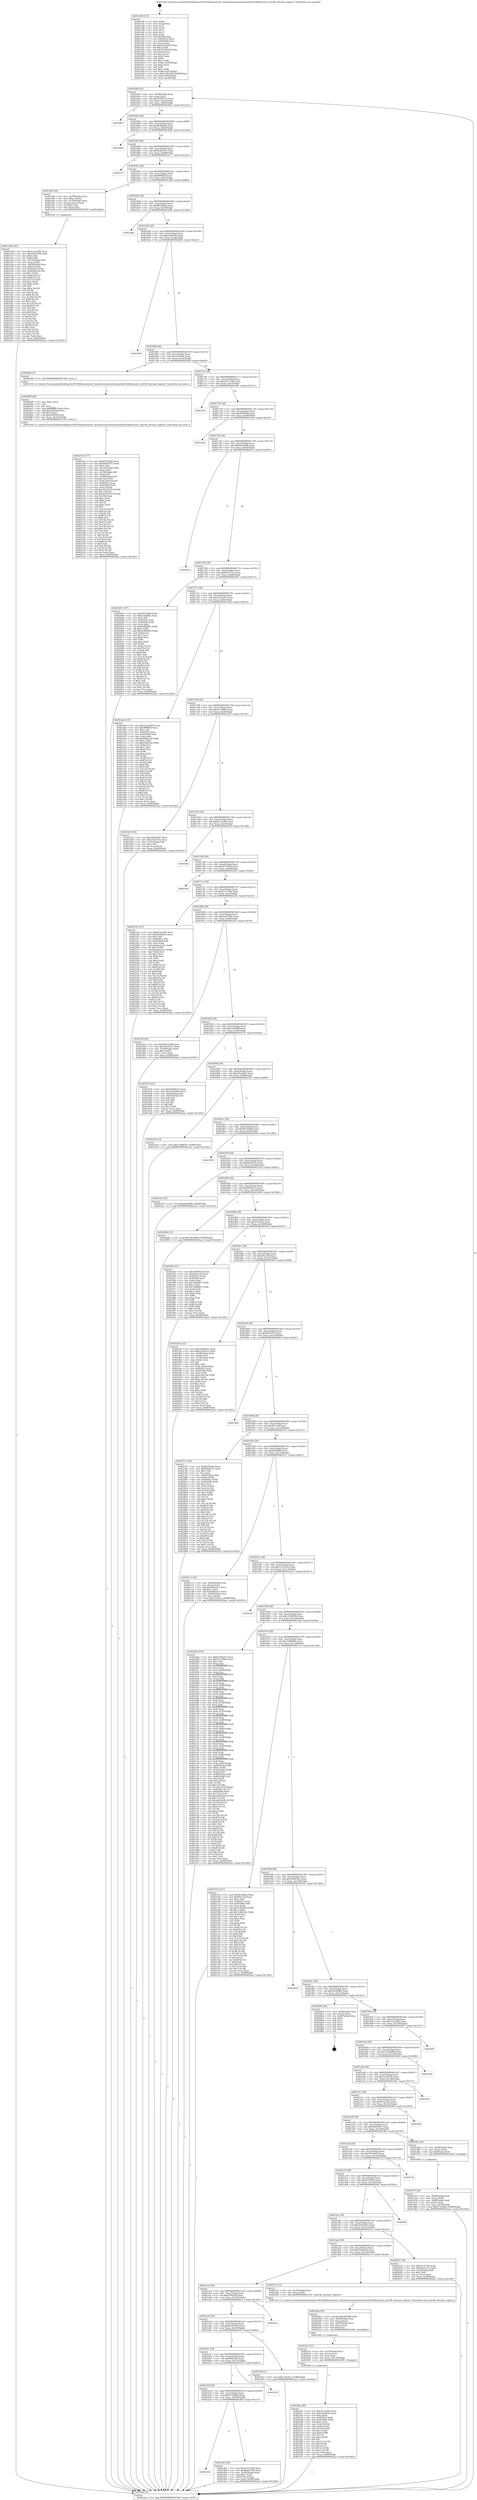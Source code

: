 digraph "0x4015d0" {
  label = "0x4015d0 (/mnt/c/Users/mathe/Desktop/tcc/POCII/binaries/extr_linuxdriversnetwirelessathath10kthermal.h_ath10k_thermal_register_Final-ollvm.out::main(0))"
  labelloc = "t"
  node[shape=record]

  Entry [label="",width=0.3,height=0.3,shape=circle,fillcolor=black,style=filled]
  "0x401644" [label="{
     0x401644 [32]\l
     | [instrs]\l
     &nbsp;&nbsp;0x401644 \<+6\>: mov -0x98(%rbp),%eax\l
     &nbsp;&nbsp;0x40164a \<+2\>: mov %eax,%ecx\l
     &nbsp;&nbsp;0x40164c \<+6\>: sub $0x81408355,%ecx\l
     &nbsp;&nbsp;0x401652 \<+6\>: mov %eax,-0xac(%rbp)\l
     &nbsp;&nbsp;0x401658 \<+6\>: mov %ecx,-0xb0(%rbp)\l
     &nbsp;&nbsp;0x40165e \<+6\>: je 00000000004028b2 \<main+0x12e2\>\l
  }"]
  "0x4028b2" [label="{
     0x4028b2\l
  }", style=dashed]
  "0x401664" [label="{
     0x401664 [28]\l
     | [instrs]\l
     &nbsp;&nbsp;0x401664 \<+5\>: jmp 0000000000401669 \<main+0x99\>\l
     &nbsp;&nbsp;0x401669 \<+6\>: mov -0xac(%rbp),%eax\l
     &nbsp;&nbsp;0x40166f \<+5\>: sub $0x96d88a59,%eax\l
     &nbsp;&nbsp;0x401674 \<+6\>: mov %eax,-0xb4(%rbp)\l
     &nbsp;&nbsp;0x40167a \<+6\>: je 000000000040266b \<main+0x109b\>\l
  }"]
  Exit [label="",width=0.3,height=0.3,shape=circle,fillcolor=black,style=filled,peripheries=2]
  "0x40266b" [label="{
     0x40266b\l
  }", style=dashed]
  "0x401680" [label="{
     0x401680 [28]\l
     | [instrs]\l
     &nbsp;&nbsp;0x401680 \<+5\>: jmp 0000000000401685 \<main+0xb5\>\l
     &nbsp;&nbsp;0x401685 \<+6\>: mov -0xac(%rbp),%eax\l
     &nbsp;&nbsp;0x40168b \<+5\>: sub $0x9c89c533,%eax\l
     &nbsp;&nbsp;0x401690 \<+6\>: mov %eax,-0xb8(%rbp)\l
     &nbsp;&nbsp;0x401696 \<+6\>: je 0000000000402a77 \<main+0x14a7\>\l
  }"]
  "0x4022bc" [label="{
     0x4022bc [90]\l
     | [instrs]\l
     &nbsp;&nbsp;0x4022bc \<+5\>: mov $0xd27ac083,%eax\l
     &nbsp;&nbsp;0x4022c1 \<+5\>: mov $0xe5ba9283,%esi\l
     &nbsp;&nbsp;0x4022c6 \<+2\>: xor %edx,%edx\l
     &nbsp;&nbsp;0x4022c8 \<+8\>: mov 0x40505c,%r8d\l
     &nbsp;&nbsp;0x4022d0 \<+8\>: mov 0x405060,%r9d\l
     &nbsp;&nbsp;0x4022d8 \<+3\>: sub $0x1,%edx\l
     &nbsp;&nbsp;0x4022db \<+3\>: mov %r8d,%r10d\l
     &nbsp;&nbsp;0x4022de \<+3\>: add %edx,%r10d\l
     &nbsp;&nbsp;0x4022e1 \<+4\>: imul %r10d,%r8d\l
     &nbsp;&nbsp;0x4022e5 \<+4\>: and $0x1,%r8d\l
     &nbsp;&nbsp;0x4022e9 \<+4\>: cmp $0x0,%r8d\l
     &nbsp;&nbsp;0x4022ed \<+4\>: sete %r11b\l
     &nbsp;&nbsp;0x4022f1 \<+4\>: cmp $0xa,%r9d\l
     &nbsp;&nbsp;0x4022f5 \<+3\>: setl %bl\l
     &nbsp;&nbsp;0x4022f8 \<+3\>: mov %r11b,%r14b\l
     &nbsp;&nbsp;0x4022fb \<+3\>: and %bl,%r14b\l
     &nbsp;&nbsp;0x4022fe \<+3\>: xor %bl,%r11b\l
     &nbsp;&nbsp;0x402301 \<+3\>: or %r11b,%r14b\l
     &nbsp;&nbsp;0x402304 \<+4\>: test $0x1,%r14b\l
     &nbsp;&nbsp;0x402308 \<+3\>: cmovne %esi,%eax\l
     &nbsp;&nbsp;0x40230b \<+6\>: mov %eax,-0x98(%rbp)\l
     &nbsp;&nbsp;0x402311 \<+5\>: jmp 0000000000402aa2 \<main+0x14d2\>\l
  }"]
  "0x402a77" [label="{
     0x402a77\l
  }", style=dashed]
  "0x40169c" [label="{
     0x40169c [28]\l
     | [instrs]\l
     &nbsp;&nbsp;0x40169c \<+5\>: jmp 00000000004016a1 \<main+0xd1\>\l
     &nbsp;&nbsp;0x4016a1 \<+6\>: mov -0xac(%rbp),%eax\l
     &nbsp;&nbsp;0x4016a7 \<+5\>: sub $0x9f9f8f5f,%eax\l
     &nbsp;&nbsp;0x4016ac \<+6\>: mov %eax,-0xbc(%rbp)\l
     &nbsp;&nbsp;0x4016b2 \<+6\>: je 0000000000401e80 \<main+0x8b0\>\l
  }"]
  "0x4022a7" [label="{
     0x4022a7 [21]\l
     | [instrs]\l
     &nbsp;&nbsp;0x4022a7 \<+4\>: mov -0x70(%rbp),%rcx\l
     &nbsp;&nbsp;0x4022ab \<+3\>: mov (%rcx),%rcx\l
     &nbsp;&nbsp;0x4022ae \<+3\>: mov %rcx,%rdi\l
     &nbsp;&nbsp;0x4022b1 \<+6\>: mov %eax,-0x170(%rbp)\l
     &nbsp;&nbsp;0x4022b7 \<+5\>: call 0000000000401030 \<free@plt\>\l
     | [calls]\l
     &nbsp;&nbsp;0x401030 \{1\} (unknown)\l
  }"]
  "0x401e80" [label="{
     0x401e80 [29]\l
     | [instrs]\l
     &nbsp;&nbsp;0x401e80 \<+4\>: mov -0x78(%rbp),%rax\l
     &nbsp;&nbsp;0x401e84 \<+6\>: movl $0x1,(%rax)\l
     &nbsp;&nbsp;0x401e8a \<+4\>: mov -0x78(%rbp),%rax\l
     &nbsp;&nbsp;0x401e8e \<+3\>: movslq (%rax),%rax\l
     &nbsp;&nbsp;0x401e91 \<+4\>: shl $0x2,%rax\l
     &nbsp;&nbsp;0x401e95 \<+3\>: mov %rax,%rdi\l
     &nbsp;&nbsp;0x401e98 \<+5\>: call 0000000000401050 \<malloc@plt\>\l
     | [calls]\l
     &nbsp;&nbsp;0x401050 \{1\} (unknown)\l
  }"]
  "0x4016b8" [label="{
     0x4016b8 [28]\l
     | [instrs]\l
     &nbsp;&nbsp;0x4016b8 \<+5\>: jmp 00000000004016bd \<main+0xed\>\l
     &nbsp;&nbsp;0x4016bd \<+6\>: mov -0xac(%rbp),%eax\l
     &nbsp;&nbsp;0x4016c3 \<+5\>: sub $0x9fc92bba,%eax\l
     &nbsp;&nbsp;0x4016c8 \<+6\>: mov %eax,-0xc0(%rbp)\l
     &nbsp;&nbsp;0x4016ce \<+6\>: je 0000000000402a8b \<main+0x14bb\>\l
  }"]
  "0x40228a" [label="{
     0x40228a [29]\l
     | [instrs]\l
     &nbsp;&nbsp;0x40228a \<+10\>: movabs $0x4030d6,%rdi\l
     &nbsp;&nbsp;0x402294 \<+4\>: mov -0x60(%rbp),%rcx\l
     &nbsp;&nbsp;0x402298 \<+2\>: mov %eax,(%rcx)\l
     &nbsp;&nbsp;0x40229a \<+4\>: mov -0x60(%rbp),%rcx\l
     &nbsp;&nbsp;0x40229e \<+2\>: mov (%rcx),%esi\l
     &nbsp;&nbsp;0x4022a0 \<+2\>: mov $0x0,%al\l
     &nbsp;&nbsp;0x4022a2 \<+5\>: call 0000000000401040 \<printf@plt\>\l
     | [calls]\l
     &nbsp;&nbsp;0x401040 \{1\} (unknown)\l
  }"]
  "0x402a8b" [label="{
     0x402a8b\l
  }", style=dashed]
  "0x4016d4" [label="{
     0x4016d4 [28]\l
     | [instrs]\l
     &nbsp;&nbsp;0x4016d4 \<+5\>: jmp 00000000004016d9 \<main+0x109\>\l
     &nbsp;&nbsp;0x4016d9 \<+6\>: mov -0xac(%rbp),%eax\l
     &nbsp;&nbsp;0x4016df \<+5\>: sub $0xa16629d3,%eax\l
     &nbsp;&nbsp;0x4016e4 \<+6\>: mov %eax,-0xc4(%rbp)\l
     &nbsp;&nbsp;0x4016ea \<+6\>: je 0000000000402492 \<main+0xec2\>\l
  }"]
  "0x402101" [label="{
     0x402101 [177]\l
     | [instrs]\l
     &nbsp;&nbsp;0x402101 \<+5\>: mov $0xf0535b86,%ecx\l
     &nbsp;&nbsp;0x402106 \<+5\>: mov $0xf0a6d725,%edx\l
     &nbsp;&nbsp;0x40210b \<+3\>: mov $0x1,%sil\l
     &nbsp;&nbsp;0x40210e \<+6\>: mov -0x16c(%rbp),%edi\l
     &nbsp;&nbsp;0x402114 \<+3\>: imul %eax,%edi\l
     &nbsp;&nbsp;0x402117 \<+4\>: mov -0x70(%rbp),%r8\l
     &nbsp;&nbsp;0x40211b \<+3\>: mov (%r8),%r8\l
     &nbsp;&nbsp;0x40211e \<+4\>: mov -0x68(%rbp),%r9\l
     &nbsp;&nbsp;0x402122 \<+3\>: movslq (%r9),%r9\l
     &nbsp;&nbsp;0x402125 \<+4\>: mov %edi,(%r8,%r9,4)\l
     &nbsp;&nbsp;0x402129 \<+7\>: mov 0x40505c,%eax\l
     &nbsp;&nbsp;0x402130 \<+7\>: mov 0x405060,%edi\l
     &nbsp;&nbsp;0x402137 \<+3\>: mov %eax,%r10d\l
     &nbsp;&nbsp;0x40213a \<+7\>: add $0x441b5193,%r10d\l
     &nbsp;&nbsp;0x402141 \<+4\>: sub $0x1,%r10d\l
     &nbsp;&nbsp;0x402145 \<+7\>: sub $0x441b5193,%r10d\l
     &nbsp;&nbsp;0x40214c \<+4\>: imul %r10d,%eax\l
     &nbsp;&nbsp;0x402150 \<+3\>: and $0x1,%eax\l
     &nbsp;&nbsp;0x402153 \<+3\>: cmp $0x0,%eax\l
     &nbsp;&nbsp;0x402156 \<+4\>: sete %r11b\l
     &nbsp;&nbsp;0x40215a \<+3\>: cmp $0xa,%edi\l
     &nbsp;&nbsp;0x40215d \<+3\>: setl %bl\l
     &nbsp;&nbsp;0x402160 \<+3\>: mov %r11b,%r14b\l
     &nbsp;&nbsp;0x402163 \<+4\>: xor $0xff,%r14b\l
     &nbsp;&nbsp;0x402167 \<+3\>: mov %bl,%r15b\l
     &nbsp;&nbsp;0x40216a \<+4\>: xor $0xff,%r15b\l
     &nbsp;&nbsp;0x40216e \<+4\>: xor $0x0,%sil\l
     &nbsp;&nbsp;0x402172 \<+3\>: mov %r14b,%r12b\l
     &nbsp;&nbsp;0x402175 \<+4\>: and $0x0,%r12b\l
     &nbsp;&nbsp;0x402179 \<+3\>: and %sil,%r11b\l
     &nbsp;&nbsp;0x40217c \<+3\>: mov %r15b,%r13b\l
     &nbsp;&nbsp;0x40217f \<+4\>: and $0x0,%r13b\l
     &nbsp;&nbsp;0x402183 \<+3\>: and %sil,%bl\l
     &nbsp;&nbsp;0x402186 \<+3\>: or %r11b,%r12b\l
     &nbsp;&nbsp;0x402189 \<+3\>: or %bl,%r13b\l
     &nbsp;&nbsp;0x40218c \<+3\>: xor %r13b,%r12b\l
     &nbsp;&nbsp;0x40218f \<+3\>: or %r15b,%r14b\l
     &nbsp;&nbsp;0x402192 \<+4\>: xor $0xff,%r14b\l
     &nbsp;&nbsp;0x402196 \<+4\>: or $0x0,%sil\l
     &nbsp;&nbsp;0x40219a \<+3\>: and %sil,%r14b\l
     &nbsp;&nbsp;0x40219d \<+3\>: or %r14b,%r12b\l
     &nbsp;&nbsp;0x4021a0 \<+4\>: test $0x1,%r12b\l
     &nbsp;&nbsp;0x4021a4 \<+3\>: cmovne %edx,%ecx\l
     &nbsp;&nbsp;0x4021a7 \<+6\>: mov %ecx,-0x98(%rbp)\l
     &nbsp;&nbsp;0x4021ad \<+5\>: jmp 0000000000402aa2 \<main+0x14d2\>\l
  }"]
  "0x402492" [label="{
     0x402492\l
  }", style=dashed]
  "0x4016f0" [label="{
     0x4016f0 [28]\l
     | [instrs]\l
     &nbsp;&nbsp;0x4016f0 \<+5\>: jmp 00000000004016f5 \<main+0x125\>\l
     &nbsp;&nbsp;0x4016f5 \<+6\>: mov -0xac(%rbp),%eax\l
     &nbsp;&nbsp;0x4016fb \<+5\>: sub $0xa1fa848c,%eax\l
     &nbsp;&nbsp;0x401700 \<+6\>: mov %eax,-0xc8(%rbp)\l
     &nbsp;&nbsp;0x401706 \<+6\>: je 00000000004020d4 \<main+0xb04\>\l
  }"]
  "0x4020d9" [label="{
     0x4020d9 [40]\l
     | [instrs]\l
     &nbsp;&nbsp;0x4020d9 \<+5\>: mov $0x2,%ecx\l
     &nbsp;&nbsp;0x4020de \<+1\>: cltd\l
     &nbsp;&nbsp;0x4020df \<+2\>: idiv %ecx\l
     &nbsp;&nbsp;0x4020e1 \<+6\>: imul $0xfffffffe,%edx,%ecx\l
     &nbsp;&nbsp;0x4020e7 \<+6\>: add $0x2af2f5af,%ecx\l
     &nbsp;&nbsp;0x4020ed \<+3\>: add $0x1,%ecx\l
     &nbsp;&nbsp;0x4020f0 \<+6\>: sub $0x2af2f5af,%ecx\l
     &nbsp;&nbsp;0x4020f6 \<+6\>: mov %ecx,-0x16c(%rbp)\l
     &nbsp;&nbsp;0x4020fc \<+5\>: call 0000000000401160 \<next_i\>\l
     | [calls]\l
     &nbsp;&nbsp;0x401160 \{1\} (/mnt/c/Users/mathe/Desktop/tcc/POCII/binaries/extr_linuxdriversnetwirelessathath10kthermal.h_ath10k_thermal_register_Final-ollvm.out::next_i)\l
  }"]
  "0x4020d4" [label="{
     0x4020d4 [5]\l
     | [instrs]\l
     &nbsp;&nbsp;0x4020d4 \<+5\>: call 0000000000401160 \<next_i\>\l
     | [calls]\l
     &nbsp;&nbsp;0x401160 \{1\} (/mnt/c/Users/mathe/Desktop/tcc/POCII/binaries/extr_linuxdriversnetwirelessathath10kthermal.h_ath10k_thermal_register_Final-ollvm.out::next_i)\l
  }"]
  "0x40170c" [label="{
     0x40170c [28]\l
     | [instrs]\l
     &nbsp;&nbsp;0x40170c \<+5\>: jmp 0000000000401711 \<main+0x141\>\l
     &nbsp;&nbsp;0x401711 \<+6\>: mov -0xac(%rbp),%eax\l
     &nbsp;&nbsp;0x401717 \<+5\>: sub $0xa4111ed0,%eax\l
     &nbsp;&nbsp;0x40171c \<+6\>: mov %eax,-0xcc(%rbp)\l
     &nbsp;&nbsp;0x401722 \<+6\>: je 0000000000401db1 \<main+0x7e1\>\l
  }"]
  "0x401e9d" [label="{
     0x401e9d [162]\l
     | [instrs]\l
     &nbsp;&nbsp;0x401e9d \<+5\>: mov $0x1a22cd05,%ecx\l
     &nbsp;&nbsp;0x401ea2 \<+5\>: mov $0x4a56c438,%edx\l
     &nbsp;&nbsp;0x401ea7 \<+3\>: mov $0x1,%sil\l
     &nbsp;&nbsp;0x401eaa \<+3\>: xor %r8d,%r8d\l
     &nbsp;&nbsp;0x401ead \<+4\>: mov -0x70(%rbp),%rdi\l
     &nbsp;&nbsp;0x401eb1 \<+3\>: mov %rax,(%rdi)\l
     &nbsp;&nbsp;0x401eb4 \<+4\>: mov -0x68(%rbp),%rax\l
     &nbsp;&nbsp;0x401eb8 \<+6\>: movl $0x0,(%rax)\l
     &nbsp;&nbsp;0x401ebe \<+8\>: mov 0x40505c,%r9d\l
     &nbsp;&nbsp;0x401ec6 \<+8\>: mov 0x405060,%r10d\l
     &nbsp;&nbsp;0x401ece \<+4\>: sub $0x1,%r8d\l
     &nbsp;&nbsp;0x401ed2 \<+3\>: mov %r9d,%r11d\l
     &nbsp;&nbsp;0x401ed5 \<+3\>: add %r8d,%r11d\l
     &nbsp;&nbsp;0x401ed8 \<+4\>: imul %r11d,%r9d\l
     &nbsp;&nbsp;0x401edc \<+4\>: and $0x1,%r9d\l
     &nbsp;&nbsp;0x401ee0 \<+4\>: cmp $0x0,%r9d\l
     &nbsp;&nbsp;0x401ee4 \<+3\>: sete %bl\l
     &nbsp;&nbsp;0x401ee7 \<+4\>: cmp $0xa,%r10d\l
     &nbsp;&nbsp;0x401eeb \<+4\>: setl %r14b\l
     &nbsp;&nbsp;0x401eef \<+3\>: mov %bl,%r15b\l
     &nbsp;&nbsp;0x401ef2 \<+4\>: xor $0xff,%r15b\l
     &nbsp;&nbsp;0x401ef6 \<+3\>: mov %r14b,%r12b\l
     &nbsp;&nbsp;0x401ef9 \<+4\>: xor $0xff,%r12b\l
     &nbsp;&nbsp;0x401efd \<+4\>: xor $0x1,%sil\l
     &nbsp;&nbsp;0x401f01 \<+3\>: mov %r15b,%r13b\l
     &nbsp;&nbsp;0x401f04 \<+4\>: and $0xff,%r13b\l
     &nbsp;&nbsp;0x401f08 \<+3\>: and %sil,%bl\l
     &nbsp;&nbsp;0x401f0b \<+3\>: mov %r12b,%al\l
     &nbsp;&nbsp;0x401f0e \<+2\>: and $0xff,%al\l
     &nbsp;&nbsp;0x401f10 \<+3\>: and %sil,%r14b\l
     &nbsp;&nbsp;0x401f13 \<+3\>: or %bl,%r13b\l
     &nbsp;&nbsp;0x401f16 \<+3\>: or %r14b,%al\l
     &nbsp;&nbsp;0x401f19 \<+3\>: xor %al,%r13b\l
     &nbsp;&nbsp;0x401f1c \<+3\>: or %r12b,%r15b\l
     &nbsp;&nbsp;0x401f1f \<+4\>: xor $0xff,%r15b\l
     &nbsp;&nbsp;0x401f23 \<+4\>: or $0x1,%sil\l
     &nbsp;&nbsp;0x401f27 \<+3\>: and %sil,%r15b\l
     &nbsp;&nbsp;0x401f2a \<+3\>: or %r15b,%r13b\l
     &nbsp;&nbsp;0x401f2d \<+4\>: test $0x1,%r13b\l
     &nbsp;&nbsp;0x401f31 \<+3\>: cmovne %edx,%ecx\l
     &nbsp;&nbsp;0x401f34 \<+6\>: mov %ecx,-0x98(%rbp)\l
     &nbsp;&nbsp;0x401f3a \<+5\>: jmp 0000000000402aa2 \<main+0x14d2\>\l
  }"]
  "0x401db1" [label="{
     0x401db1\l
  }", style=dashed]
  "0x401728" [label="{
     0x401728 [28]\l
     | [instrs]\l
     &nbsp;&nbsp;0x401728 \<+5\>: jmp 000000000040172d \<main+0x15d\>\l
     &nbsp;&nbsp;0x40172d \<+6\>: mov -0xac(%rbp),%eax\l
     &nbsp;&nbsp;0x401733 \<+5\>: sub $0xaf5899e8,%eax\l
     &nbsp;&nbsp;0x401738 \<+6\>: mov %eax,-0xd0(%rbp)\l
     &nbsp;&nbsp;0x40173e \<+6\>: je 00000000004023eb \<main+0xe1b\>\l
  }"]
  "0x401b34" [label="{
     0x401b34\l
  }", style=dashed]
  "0x4023eb" [label="{
     0x4023eb\l
  }", style=dashed]
  "0x401744" [label="{
     0x401744 [28]\l
     | [instrs]\l
     &nbsp;&nbsp;0x401744 \<+5\>: jmp 0000000000401749 \<main+0x179\>\l
     &nbsp;&nbsp;0x401749 \<+6\>: mov -0xac(%rbp),%eax\l
     &nbsp;&nbsp;0x40174f \<+5\>: sub $0xb691ad98,%eax\l
     &nbsp;&nbsp;0x401754 \<+6\>: mov %eax,-0xd4(%rbp)\l
     &nbsp;&nbsp;0x40175a \<+6\>: je 000000000040265c \<main+0x108c\>\l
  }"]
  "0x401d93" [label="{
     0x401d93 [30]\l
     | [instrs]\l
     &nbsp;&nbsp;0x401d93 \<+5\>: mov $0xa4111ed0,%eax\l
     &nbsp;&nbsp;0x401d98 \<+5\>: mov $0xdedd7586,%ecx\l
     &nbsp;&nbsp;0x401d9d \<+3\>: mov -0x30(%rbp),%edx\l
     &nbsp;&nbsp;0x401da0 \<+3\>: cmp $0x1,%edx\l
     &nbsp;&nbsp;0x401da3 \<+3\>: cmovl %ecx,%eax\l
     &nbsp;&nbsp;0x401da6 \<+6\>: mov %eax,-0x98(%rbp)\l
     &nbsp;&nbsp;0x401dac \<+5\>: jmp 0000000000402aa2 \<main+0x14d2\>\l
  }"]
  "0x40265c" [label="{
     0x40265c\l
  }", style=dashed]
  "0x401760" [label="{
     0x401760 [28]\l
     | [instrs]\l
     &nbsp;&nbsp;0x401760 \<+5\>: jmp 0000000000401765 \<main+0x195\>\l
     &nbsp;&nbsp;0x401765 \<+6\>: mov -0xac(%rbp),%eax\l
     &nbsp;&nbsp;0x40176b \<+5\>: sub $0xb9e1b71a,%eax\l
     &nbsp;&nbsp;0x401770 \<+6\>: mov %eax,-0xd8(%rbp)\l
     &nbsp;&nbsp;0x401776 \<+6\>: je 0000000000402041 \<main+0xa71\>\l
  }"]
  "0x401b18" [label="{
     0x401b18 [28]\l
     | [instrs]\l
     &nbsp;&nbsp;0x401b18 \<+5\>: jmp 0000000000401b1d \<main+0x54d\>\l
     &nbsp;&nbsp;0x401b1d \<+6\>: mov -0xac(%rbp),%eax\l
     &nbsp;&nbsp;0x401b23 \<+5\>: sub $0x673398a0,%eax\l
     &nbsp;&nbsp;0x401b28 \<+6\>: mov %eax,-0x160(%rbp)\l
     &nbsp;&nbsp;0x401b2e \<+6\>: je 0000000000401d93 \<main+0x7c3\>\l
  }"]
  "0x402041" [label="{
     0x402041 [147]\l
     | [instrs]\l
     &nbsp;&nbsp;0x402041 \<+5\>: mov $0xf0535b86,%eax\l
     &nbsp;&nbsp;0x402046 \<+5\>: mov $0xa1fa848c,%ecx\l
     &nbsp;&nbsp;0x40204b \<+2\>: mov $0x1,%dl\l
     &nbsp;&nbsp;0x40204d \<+7\>: mov 0x40505c,%esi\l
     &nbsp;&nbsp;0x402054 \<+7\>: mov 0x405060,%edi\l
     &nbsp;&nbsp;0x40205b \<+3\>: mov %esi,%r8d\l
     &nbsp;&nbsp;0x40205e \<+7\>: sub $0x9e90b095,%r8d\l
     &nbsp;&nbsp;0x402065 \<+4\>: sub $0x1,%r8d\l
     &nbsp;&nbsp;0x402069 \<+7\>: add $0x9e90b095,%r8d\l
     &nbsp;&nbsp;0x402070 \<+4\>: imul %r8d,%esi\l
     &nbsp;&nbsp;0x402074 \<+3\>: and $0x1,%esi\l
     &nbsp;&nbsp;0x402077 \<+3\>: cmp $0x0,%esi\l
     &nbsp;&nbsp;0x40207a \<+4\>: sete %r9b\l
     &nbsp;&nbsp;0x40207e \<+3\>: cmp $0xa,%edi\l
     &nbsp;&nbsp;0x402081 \<+4\>: setl %r10b\l
     &nbsp;&nbsp;0x402085 \<+3\>: mov %r9b,%r11b\l
     &nbsp;&nbsp;0x402088 \<+4\>: xor $0xff,%r11b\l
     &nbsp;&nbsp;0x40208c \<+3\>: mov %r10b,%bl\l
     &nbsp;&nbsp;0x40208f \<+3\>: xor $0xff,%bl\l
     &nbsp;&nbsp;0x402092 \<+3\>: xor $0x1,%dl\l
     &nbsp;&nbsp;0x402095 \<+3\>: mov %r11b,%r14b\l
     &nbsp;&nbsp;0x402098 \<+4\>: and $0xff,%r14b\l
     &nbsp;&nbsp;0x40209c \<+3\>: and %dl,%r9b\l
     &nbsp;&nbsp;0x40209f \<+3\>: mov %bl,%r15b\l
     &nbsp;&nbsp;0x4020a2 \<+4\>: and $0xff,%r15b\l
     &nbsp;&nbsp;0x4020a6 \<+3\>: and %dl,%r10b\l
     &nbsp;&nbsp;0x4020a9 \<+3\>: or %r9b,%r14b\l
     &nbsp;&nbsp;0x4020ac \<+3\>: or %r10b,%r15b\l
     &nbsp;&nbsp;0x4020af \<+3\>: xor %r15b,%r14b\l
     &nbsp;&nbsp;0x4020b2 \<+3\>: or %bl,%r11b\l
     &nbsp;&nbsp;0x4020b5 \<+4\>: xor $0xff,%r11b\l
     &nbsp;&nbsp;0x4020b9 \<+3\>: or $0x1,%dl\l
     &nbsp;&nbsp;0x4020bc \<+3\>: and %dl,%r11b\l
     &nbsp;&nbsp;0x4020bf \<+3\>: or %r11b,%r14b\l
     &nbsp;&nbsp;0x4020c2 \<+4\>: test $0x1,%r14b\l
     &nbsp;&nbsp;0x4020c6 \<+3\>: cmovne %ecx,%eax\l
     &nbsp;&nbsp;0x4020c9 \<+6\>: mov %eax,-0x98(%rbp)\l
     &nbsp;&nbsp;0x4020cf \<+5\>: jmp 0000000000402aa2 \<main+0x14d2\>\l
  }"]
  "0x40177c" [label="{
     0x40177c [28]\l
     | [instrs]\l
     &nbsp;&nbsp;0x40177c \<+5\>: jmp 0000000000401781 \<main+0x1b1\>\l
     &nbsp;&nbsp;0x401781 \<+6\>: mov -0xac(%rbp),%eax\l
     &nbsp;&nbsp;0x401787 \<+5\>: sub $0xc5952a15,%eax\l
     &nbsp;&nbsp;0x40178c \<+6\>: mov %eax,-0xdc(%rbp)\l
     &nbsp;&nbsp;0x401792 \<+6\>: je 0000000000401ded \<main+0x81d\>\l
  }"]
  "0x402325" [label="{
     0x402325\l
  }", style=dashed]
  "0x401ded" [label="{
     0x401ded [147]\l
     | [instrs]\l
     &nbsp;&nbsp;0x401ded \<+5\>: mov $0x1a22cd05,%eax\l
     &nbsp;&nbsp;0x401df2 \<+5\>: mov $0x9f9f8f5f,%ecx\l
     &nbsp;&nbsp;0x401df7 \<+2\>: mov $0x1,%dl\l
     &nbsp;&nbsp;0x401df9 \<+7\>: mov 0x40505c,%esi\l
     &nbsp;&nbsp;0x401e00 \<+7\>: mov 0x405060,%edi\l
     &nbsp;&nbsp;0x401e07 \<+3\>: mov %esi,%r8d\l
     &nbsp;&nbsp;0x401e0a \<+7\>: add $0xf58fa1a8,%r8d\l
     &nbsp;&nbsp;0x401e11 \<+4\>: sub $0x1,%r8d\l
     &nbsp;&nbsp;0x401e15 \<+7\>: sub $0xf58fa1a8,%r8d\l
     &nbsp;&nbsp;0x401e1c \<+4\>: imul %r8d,%esi\l
     &nbsp;&nbsp;0x401e20 \<+3\>: and $0x1,%esi\l
     &nbsp;&nbsp;0x401e23 \<+3\>: cmp $0x0,%esi\l
     &nbsp;&nbsp;0x401e26 \<+4\>: sete %r9b\l
     &nbsp;&nbsp;0x401e2a \<+3\>: cmp $0xa,%edi\l
     &nbsp;&nbsp;0x401e2d \<+4\>: setl %r10b\l
     &nbsp;&nbsp;0x401e31 \<+3\>: mov %r9b,%r11b\l
     &nbsp;&nbsp;0x401e34 \<+4\>: xor $0xff,%r11b\l
     &nbsp;&nbsp;0x401e38 \<+3\>: mov %r10b,%bl\l
     &nbsp;&nbsp;0x401e3b \<+3\>: xor $0xff,%bl\l
     &nbsp;&nbsp;0x401e3e \<+3\>: xor $0x0,%dl\l
     &nbsp;&nbsp;0x401e41 \<+3\>: mov %r11b,%r14b\l
     &nbsp;&nbsp;0x401e44 \<+4\>: and $0x0,%r14b\l
     &nbsp;&nbsp;0x401e48 \<+3\>: and %dl,%r9b\l
     &nbsp;&nbsp;0x401e4b \<+3\>: mov %bl,%r15b\l
     &nbsp;&nbsp;0x401e4e \<+4\>: and $0x0,%r15b\l
     &nbsp;&nbsp;0x401e52 \<+3\>: and %dl,%r10b\l
     &nbsp;&nbsp;0x401e55 \<+3\>: or %r9b,%r14b\l
     &nbsp;&nbsp;0x401e58 \<+3\>: or %r10b,%r15b\l
     &nbsp;&nbsp;0x401e5b \<+3\>: xor %r15b,%r14b\l
     &nbsp;&nbsp;0x401e5e \<+3\>: or %bl,%r11b\l
     &nbsp;&nbsp;0x401e61 \<+4\>: xor $0xff,%r11b\l
     &nbsp;&nbsp;0x401e65 \<+3\>: or $0x0,%dl\l
     &nbsp;&nbsp;0x401e68 \<+3\>: and %dl,%r11b\l
     &nbsp;&nbsp;0x401e6b \<+3\>: or %r11b,%r14b\l
     &nbsp;&nbsp;0x401e6e \<+4\>: test $0x1,%r14b\l
     &nbsp;&nbsp;0x401e72 \<+3\>: cmovne %ecx,%eax\l
     &nbsp;&nbsp;0x401e75 \<+6\>: mov %eax,-0x98(%rbp)\l
     &nbsp;&nbsp;0x401e7b \<+5\>: jmp 0000000000402aa2 \<main+0x14d2\>\l
  }"]
  "0x401798" [label="{
     0x401798 [28]\l
     | [instrs]\l
     &nbsp;&nbsp;0x401798 \<+5\>: jmp 000000000040179d \<main+0x1cd\>\l
     &nbsp;&nbsp;0x40179d \<+6\>: mov -0xac(%rbp),%eax\l
     &nbsp;&nbsp;0x4017a3 \<+5\>: sub $0xcb1798b4,%eax\l
     &nbsp;&nbsp;0x4017a8 \<+6\>: mov %eax,-0xe0(%rbp)\l
     &nbsp;&nbsp;0x4017ae \<+6\>: je 0000000000401d23 \<main+0x753\>\l
  }"]
  "0x401afc" [label="{
     0x401afc [28]\l
     | [instrs]\l
     &nbsp;&nbsp;0x401afc \<+5\>: jmp 0000000000401b01 \<main+0x531\>\l
     &nbsp;&nbsp;0x401b01 \<+6\>: mov -0xac(%rbp),%eax\l
     &nbsp;&nbsp;0x401b07 \<+5\>: sub $0x60f82d1f,%eax\l
     &nbsp;&nbsp;0x401b0c \<+6\>: mov %eax,-0x15c(%rbp)\l
     &nbsp;&nbsp;0x401b12 \<+6\>: je 0000000000402325 \<main+0xd55\>\l
  }"]
  "0x401d23" [label="{
     0x401d23 [30]\l
     | [instrs]\l
     &nbsp;&nbsp;0x401d23 \<+5\>: mov $0x36005047,%eax\l
     &nbsp;&nbsp;0x401d28 \<+5\>: mov $0x23e2b7d2,%ecx\l
     &nbsp;&nbsp;0x401d2d \<+3\>: mov -0x31(%rbp),%dl\l
     &nbsp;&nbsp;0x401d30 \<+3\>: test $0x1,%dl\l
     &nbsp;&nbsp;0x401d33 \<+3\>: cmovne %ecx,%eax\l
     &nbsp;&nbsp;0x401d36 \<+6\>: mov %eax,-0x98(%rbp)\l
     &nbsp;&nbsp;0x401d3c \<+5\>: jmp 0000000000402aa2 \<main+0x14d2\>\l
  }"]
  "0x4017b4" [label="{
     0x4017b4 [28]\l
     | [instrs]\l
     &nbsp;&nbsp;0x4017b4 \<+5\>: jmp 00000000004017b9 \<main+0x1e9\>\l
     &nbsp;&nbsp;0x4017b9 \<+6\>: mov -0xac(%rbp),%eax\l
     &nbsp;&nbsp;0x4017bf \<+5\>: sub $0xd27ac083,%eax\l
     &nbsp;&nbsp;0x4017c4 \<+6\>: mov %eax,-0xe4(%rbp)\l
     &nbsp;&nbsp;0x4017ca \<+6\>: je 00000000004029af \<main+0x13df\>\l
  }"]
  "0x401f3f" [label="{
     0x401f3f [15]\l
     | [instrs]\l
     &nbsp;&nbsp;0x401f3f \<+10\>: movl $0x27b241a,-0x98(%rbp)\l
     &nbsp;&nbsp;0x401f49 \<+5\>: jmp 0000000000402aa2 \<main+0x14d2\>\l
  }"]
  "0x4029af" [label="{
     0x4029af\l
  }", style=dashed]
  "0x4017d0" [label="{
     0x4017d0 [28]\l
     | [instrs]\l
     &nbsp;&nbsp;0x4017d0 \<+5\>: jmp 00000000004017d5 \<main+0x205\>\l
     &nbsp;&nbsp;0x4017d5 \<+6\>: mov -0xac(%rbp),%eax\l
     &nbsp;&nbsp;0x4017db \<+5\>: sub $0xd772da5f,%eax\l
     &nbsp;&nbsp;0x4017e0 \<+6\>: mov %eax,-0xe8(%rbp)\l
     &nbsp;&nbsp;0x4017e6 \<+6\>: je 0000000000402362 \<main+0xd92\>\l
  }"]
  "0x401ae0" [label="{
     0x401ae0 [28]\l
     | [instrs]\l
     &nbsp;&nbsp;0x401ae0 \<+5\>: jmp 0000000000401ae5 \<main+0x515\>\l
     &nbsp;&nbsp;0x401ae5 \<+6\>: mov -0xac(%rbp),%eax\l
     &nbsp;&nbsp;0x401aeb \<+5\>: sub $0x4a56c438,%eax\l
     &nbsp;&nbsp;0x401af0 \<+6\>: mov %eax,-0x158(%rbp)\l
     &nbsp;&nbsp;0x401af6 \<+6\>: je 0000000000401f3f \<main+0x96f\>\l
  }"]
  "0x402362" [label="{
     0x402362\l
  }", style=dashed]
  "0x4017ec" [label="{
     0x4017ec [28]\l
     | [instrs]\l
     &nbsp;&nbsp;0x4017ec \<+5\>: jmp 00000000004017f1 \<main+0x221\>\l
     &nbsp;&nbsp;0x4017f1 \<+6\>: mov -0xac(%rbp),%eax\l
     &nbsp;&nbsp;0x4017f7 \<+5\>: sub $0xd7e572fd,%eax\l
     &nbsp;&nbsp;0x4017fc \<+6\>: mov %eax,-0xec(%rbp)\l
     &nbsp;&nbsp;0x401802 \<+6\>: je 00000000004021eb \<main+0xc1b\>\l
  }"]
  "0x4026c1" [label="{
     0x4026c1\l
  }", style=dashed]
  "0x4021eb" [label="{
     0x4021eb [147]\l
     | [instrs]\l
     &nbsp;&nbsp;0x4021eb \<+5\>: mov $0xd27ac083,%eax\l
     &nbsp;&nbsp;0x4021f0 \<+5\>: mov $0x4344b3e6,%ecx\l
     &nbsp;&nbsp;0x4021f5 \<+2\>: mov $0x1,%dl\l
     &nbsp;&nbsp;0x4021f7 \<+7\>: mov 0x40505c,%esi\l
     &nbsp;&nbsp;0x4021fe \<+7\>: mov 0x405060,%edi\l
     &nbsp;&nbsp;0x402205 \<+3\>: mov %esi,%r8d\l
     &nbsp;&nbsp;0x402208 \<+7\>: add $0x6aeee3a1,%r8d\l
     &nbsp;&nbsp;0x40220f \<+4\>: sub $0x1,%r8d\l
     &nbsp;&nbsp;0x402213 \<+7\>: sub $0x6aeee3a1,%r8d\l
     &nbsp;&nbsp;0x40221a \<+4\>: imul %r8d,%esi\l
     &nbsp;&nbsp;0x40221e \<+3\>: and $0x1,%esi\l
     &nbsp;&nbsp;0x402221 \<+3\>: cmp $0x0,%esi\l
     &nbsp;&nbsp;0x402224 \<+4\>: sete %r9b\l
     &nbsp;&nbsp;0x402228 \<+3\>: cmp $0xa,%edi\l
     &nbsp;&nbsp;0x40222b \<+4\>: setl %r10b\l
     &nbsp;&nbsp;0x40222f \<+3\>: mov %r9b,%r11b\l
     &nbsp;&nbsp;0x402232 \<+4\>: xor $0xff,%r11b\l
     &nbsp;&nbsp;0x402236 \<+3\>: mov %r10b,%bl\l
     &nbsp;&nbsp;0x402239 \<+3\>: xor $0xff,%bl\l
     &nbsp;&nbsp;0x40223c \<+3\>: xor $0x1,%dl\l
     &nbsp;&nbsp;0x40223f \<+3\>: mov %r11b,%r14b\l
     &nbsp;&nbsp;0x402242 \<+4\>: and $0xff,%r14b\l
     &nbsp;&nbsp;0x402246 \<+3\>: and %dl,%r9b\l
     &nbsp;&nbsp;0x402249 \<+3\>: mov %bl,%r15b\l
     &nbsp;&nbsp;0x40224c \<+4\>: and $0xff,%r15b\l
     &nbsp;&nbsp;0x402250 \<+3\>: and %dl,%r10b\l
     &nbsp;&nbsp;0x402253 \<+3\>: or %r9b,%r14b\l
     &nbsp;&nbsp;0x402256 \<+3\>: or %r10b,%r15b\l
     &nbsp;&nbsp;0x402259 \<+3\>: xor %r15b,%r14b\l
     &nbsp;&nbsp;0x40225c \<+3\>: or %bl,%r11b\l
     &nbsp;&nbsp;0x40225f \<+4\>: xor $0xff,%r11b\l
     &nbsp;&nbsp;0x402263 \<+3\>: or $0x1,%dl\l
     &nbsp;&nbsp;0x402266 \<+3\>: and %dl,%r11b\l
     &nbsp;&nbsp;0x402269 \<+3\>: or %r11b,%r14b\l
     &nbsp;&nbsp;0x40226c \<+4\>: test $0x1,%r14b\l
     &nbsp;&nbsp;0x402270 \<+3\>: cmovne %ecx,%eax\l
     &nbsp;&nbsp;0x402273 \<+6\>: mov %eax,-0x98(%rbp)\l
     &nbsp;&nbsp;0x402279 \<+5\>: jmp 0000000000402aa2 \<main+0x14d2\>\l
  }"]
  "0x401808" [label="{
     0x401808 [28]\l
     | [instrs]\l
     &nbsp;&nbsp;0x401808 \<+5\>: jmp 000000000040180d \<main+0x23d\>\l
     &nbsp;&nbsp;0x40180d \<+6\>: mov -0xac(%rbp),%eax\l
     &nbsp;&nbsp;0x401813 \<+5\>: sub $0xdedd7586,%eax\l
     &nbsp;&nbsp;0x401818 \<+6\>: mov %eax,-0xf0(%rbp)\l
     &nbsp;&nbsp;0x40181e \<+6\>: je 0000000000401dcf \<main+0x7ff\>\l
  }"]
  "0x401ac4" [label="{
     0x401ac4 [28]\l
     | [instrs]\l
     &nbsp;&nbsp;0x401ac4 \<+5\>: jmp 0000000000401ac9 \<main+0x4f9\>\l
     &nbsp;&nbsp;0x401ac9 \<+6\>: mov -0xac(%rbp),%eax\l
     &nbsp;&nbsp;0x401acf \<+5\>: sub $0x47fda63f,%eax\l
     &nbsp;&nbsp;0x401ad4 \<+6\>: mov %eax,-0x154(%rbp)\l
     &nbsp;&nbsp;0x401ada \<+6\>: je 00000000004026c1 \<main+0x10f1\>\l
  }"]
  "0x401dcf" [label="{
     0x401dcf [30]\l
     | [instrs]\l
     &nbsp;&nbsp;0x401dcf \<+5\>: mov $0xb691ad98,%eax\l
     &nbsp;&nbsp;0x401dd4 \<+5\>: mov $0xc5952a15,%ecx\l
     &nbsp;&nbsp;0x401dd9 \<+3\>: mov -0x30(%rbp),%edx\l
     &nbsp;&nbsp;0x401ddc \<+3\>: cmp $0x0,%edx\l
     &nbsp;&nbsp;0x401ddf \<+3\>: cmove %ecx,%eax\l
     &nbsp;&nbsp;0x401de2 \<+6\>: mov %eax,-0x98(%rbp)\l
     &nbsp;&nbsp;0x401de8 \<+5\>: jmp 0000000000402aa2 \<main+0x14d2\>\l
  }"]
  "0x401824" [label="{
     0x401824 [28]\l
     | [instrs]\l
     &nbsp;&nbsp;0x401824 \<+5\>: jmp 0000000000401829 \<main+0x259\>\l
     &nbsp;&nbsp;0x401829 \<+6\>: mov -0xac(%rbp),%eax\l
     &nbsp;&nbsp;0x40182f \<+5\>: sub $0xe19be99f,%eax\l
     &nbsp;&nbsp;0x401834 \<+6\>: mov %eax,-0xf4(%rbp)\l
     &nbsp;&nbsp;0x40183a \<+6\>: je 0000000000401b76 \<main+0x5a6\>\l
  }"]
  "0x40227e" [label="{
     0x40227e [12]\l
     | [instrs]\l
     &nbsp;&nbsp;0x40227e \<+4\>: mov -0x70(%rbp),%rax\l
     &nbsp;&nbsp;0x402282 \<+3\>: mov (%rax),%rdi\l
     &nbsp;&nbsp;0x402285 \<+5\>: call 00000000004015c0 \<ath10k_thermal_register\>\l
     | [calls]\l
     &nbsp;&nbsp;0x4015c0 \{1\} (/mnt/c/Users/mathe/Desktop/tcc/POCII/binaries/extr_linuxdriversnetwirelessathath10kthermal.h_ath10k_thermal_register_Final-ollvm.out::ath10k_thermal_register)\l
  }"]
  "0x401b76" [label="{
     0x401b76 [53]\l
     | [instrs]\l
     &nbsp;&nbsp;0x401b76 \<+5\>: mov $0x81408355,%eax\l
     &nbsp;&nbsp;0x401b7b \<+5\>: mov $0x13003956,%ecx\l
     &nbsp;&nbsp;0x401b80 \<+6\>: mov -0x92(%rbp),%dl\l
     &nbsp;&nbsp;0x401b86 \<+7\>: mov -0x91(%rbp),%sil\l
     &nbsp;&nbsp;0x401b8d \<+3\>: mov %dl,%dil\l
     &nbsp;&nbsp;0x401b90 \<+3\>: and %sil,%dil\l
     &nbsp;&nbsp;0x401b93 \<+3\>: xor %sil,%dl\l
     &nbsp;&nbsp;0x401b96 \<+3\>: or %dl,%dil\l
     &nbsp;&nbsp;0x401b99 \<+4\>: test $0x1,%dil\l
     &nbsp;&nbsp;0x401b9d \<+3\>: cmovne %ecx,%eax\l
     &nbsp;&nbsp;0x401ba0 \<+6\>: mov %eax,-0x98(%rbp)\l
     &nbsp;&nbsp;0x401ba6 \<+5\>: jmp 0000000000402aa2 \<main+0x14d2\>\l
  }"]
  "0x401840" [label="{
     0x401840 [28]\l
     | [instrs]\l
     &nbsp;&nbsp;0x401840 \<+5\>: jmp 0000000000401845 \<main+0x275\>\l
     &nbsp;&nbsp;0x401845 \<+6\>: mov -0xac(%rbp),%eax\l
     &nbsp;&nbsp;0x40184b \<+5\>: sub $0xe5ba9283,%eax\l
     &nbsp;&nbsp;0x401850 \<+6\>: mov %eax,-0xf8(%rbp)\l
     &nbsp;&nbsp;0x401856 \<+6\>: je 0000000000402316 \<main+0xd46\>\l
  }"]
  "0x402aa2" [label="{
     0x402aa2 [5]\l
     | [instrs]\l
     &nbsp;&nbsp;0x402aa2 \<+5\>: jmp 0000000000401644 \<main+0x74\>\l
  }"]
  "0x4015d0" [label="{
     0x4015d0 [116]\l
     | [instrs]\l
     &nbsp;&nbsp;0x4015d0 \<+1\>: push %rbp\l
     &nbsp;&nbsp;0x4015d1 \<+3\>: mov %rsp,%rbp\l
     &nbsp;&nbsp;0x4015d4 \<+2\>: push %r15\l
     &nbsp;&nbsp;0x4015d6 \<+2\>: push %r14\l
     &nbsp;&nbsp;0x4015d8 \<+2\>: push %r13\l
     &nbsp;&nbsp;0x4015da \<+2\>: push %r12\l
     &nbsp;&nbsp;0x4015dc \<+1\>: push %rbx\l
     &nbsp;&nbsp;0x4015dd \<+7\>: sub $0x188,%rsp\l
     &nbsp;&nbsp;0x4015e4 \<+7\>: mov 0x40505c,%eax\l
     &nbsp;&nbsp;0x4015eb \<+7\>: mov 0x405060,%ecx\l
     &nbsp;&nbsp;0x4015f2 \<+2\>: mov %eax,%edx\l
     &nbsp;&nbsp;0x4015f4 \<+6\>: add $0x201b0c00,%edx\l
     &nbsp;&nbsp;0x4015fa \<+3\>: sub $0x1,%edx\l
     &nbsp;&nbsp;0x4015fd \<+6\>: sub $0x201b0c00,%edx\l
     &nbsp;&nbsp;0x401603 \<+3\>: imul %edx,%eax\l
     &nbsp;&nbsp;0x401606 \<+3\>: and $0x1,%eax\l
     &nbsp;&nbsp;0x401609 \<+3\>: cmp $0x0,%eax\l
     &nbsp;&nbsp;0x40160c \<+4\>: sete %r8b\l
     &nbsp;&nbsp;0x401610 \<+4\>: and $0x1,%r8b\l
     &nbsp;&nbsp;0x401614 \<+7\>: mov %r8b,-0x92(%rbp)\l
     &nbsp;&nbsp;0x40161b \<+3\>: cmp $0xa,%ecx\l
     &nbsp;&nbsp;0x40161e \<+4\>: setl %r8b\l
     &nbsp;&nbsp;0x401622 \<+4\>: and $0x1,%r8b\l
     &nbsp;&nbsp;0x401626 \<+7\>: mov %r8b,-0x91(%rbp)\l
     &nbsp;&nbsp;0x40162d \<+10\>: movl $0xe19be99f,-0x98(%rbp)\l
     &nbsp;&nbsp;0x401637 \<+6\>: mov %edi,-0x9c(%rbp)\l
     &nbsp;&nbsp;0x40163d \<+7\>: mov %rsi,-0xa8(%rbp)\l
  }"]
  "0x401aa8" [label="{
     0x401aa8 [28]\l
     | [instrs]\l
     &nbsp;&nbsp;0x401aa8 \<+5\>: jmp 0000000000401aad \<main+0x4dd\>\l
     &nbsp;&nbsp;0x401aad \<+6\>: mov -0xac(%rbp),%eax\l
     &nbsp;&nbsp;0x401ab3 \<+5\>: sub $0x4344b3e6,%eax\l
     &nbsp;&nbsp;0x401ab8 \<+6\>: mov %eax,-0x150(%rbp)\l
     &nbsp;&nbsp;0x401abe \<+6\>: je 000000000040227e \<main+0xcae\>\l
  }"]
  "0x402316" [label="{
     0x402316 [15]\l
     | [instrs]\l
     &nbsp;&nbsp;0x402316 \<+10\>: movl $0x1548839c,-0x98(%rbp)\l
     &nbsp;&nbsp;0x402320 \<+5\>: jmp 0000000000402aa2 \<main+0x14d2\>\l
  }"]
  "0x40185c" [label="{
     0x40185c [28]\l
     | [instrs]\l
     &nbsp;&nbsp;0x40185c \<+5\>: jmp 0000000000401861 \<main+0x291\>\l
     &nbsp;&nbsp;0x401861 \<+6\>: mov -0xac(%rbp),%eax\l
     &nbsp;&nbsp;0x401867 \<+5\>: sub $0xf0535b86,%eax\l
     &nbsp;&nbsp;0x40186c \<+6\>: mov %eax,-0xfc(%rbp)\l
     &nbsp;&nbsp;0x401872 \<+6\>: je 0000000000402959 \<main+0x1389\>\l
  }"]
  "0x402023" [label="{
     0x402023 [30]\l
     | [instrs]\l
     &nbsp;&nbsp;0x402023 \<+5\>: mov $0xd7e572fd,%eax\l
     &nbsp;&nbsp;0x402028 \<+5\>: mov $0xb9e1b71a,%ecx\l
     &nbsp;&nbsp;0x40202d \<+3\>: mov -0x2a(%rbp),%dl\l
     &nbsp;&nbsp;0x402030 \<+3\>: test $0x1,%dl\l
     &nbsp;&nbsp;0x402033 \<+3\>: cmovne %ecx,%eax\l
     &nbsp;&nbsp;0x402036 \<+6\>: mov %eax,-0x98(%rbp)\l
     &nbsp;&nbsp;0x40203c \<+5\>: jmp 0000000000402aa2 \<main+0x14d2\>\l
  }"]
  "0x402959" [label="{
     0x402959\l
  }", style=dashed]
  "0x401878" [label="{
     0x401878 [28]\l
     | [instrs]\l
     &nbsp;&nbsp;0x401878 \<+5\>: jmp 000000000040187d \<main+0x2ad\>\l
     &nbsp;&nbsp;0x40187d \<+6\>: mov -0xac(%rbp),%eax\l
     &nbsp;&nbsp;0x401883 \<+5\>: sub $0xf0a6d725,%eax\l
     &nbsp;&nbsp;0x401888 \<+6\>: mov %eax,-0x100(%rbp)\l
     &nbsp;&nbsp;0x40188e \<+6\>: je 00000000004021b2 \<main+0xbe2\>\l
  }"]
  "0x401a8c" [label="{
     0x401a8c [28]\l
     | [instrs]\l
     &nbsp;&nbsp;0x401a8c \<+5\>: jmp 0000000000401a91 \<main+0x4c1\>\l
     &nbsp;&nbsp;0x401a91 \<+6\>: mov -0xac(%rbp),%eax\l
     &nbsp;&nbsp;0x401a97 \<+5\>: sub $0x43342651,%eax\l
     &nbsp;&nbsp;0x401a9c \<+6\>: mov %eax,-0x14c(%rbp)\l
     &nbsp;&nbsp;0x401aa2 \<+6\>: je 0000000000402023 \<main+0xa53\>\l
  }"]
  "0x4021b2" [label="{
     0x4021b2 [15]\l
     | [instrs]\l
     &nbsp;&nbsp;0x4021b2 \<+10\>: movl $0xb832880,-0x98(%rbp)\l
     &nbsp;&nbsp;0x4021bc \<+5\>: jmp 0000000000402aa2 \<main+0x14d2\>\l
  }"]
  "0x401894" [label="{
     0x401894 [28]\l
     | [instrs]\l
     &nbsp;&nbsp;0x401894 \<+5\>: jmp 0000000000401899 \<main+0x2c9\>\l
     &nbsp;&nbsp;0x401899 \<+6\>: mov -0xac(%rbp),%eax\l
     &nbsp;&nbsp;0x40189f \<+5\>: sub $0xf99d6c15,%eax\l
     &nbsp;&nbsp;0x4018a4 \<+6\>: mov %eax,-0x104(%rbp)\l
     &nbsp;&nbsp;0x4018aa \<+6\>: je 000000000040288b \<main+0x12bb\>\l
  }"]
  "0x4029fc" [label="{
     0x4029fc\l
  }", style=dashed]
  "0x40288b" [label="{
     0x40288b [15]\l
     | [instrs]\l
     &nbsp;&nbsp;0x40288b \<+10\>: movl $0x18c0096d,-0x98(%rbp)\l
     &nbsp;&nbsp;0x402895 \<+5\>: jmp 0000000000402aa2 \<main+0x14d2\>\l
  }"]
  "0x4018b0" [label="{
     0x4018b0 [28]\l
     | [instrs]\l
     &nbsp;&nbsp;0x4018b0 \<+5\>: jmp 00000000004018b5 \<main+0x2e5\>\l
     &nbsp;&nbsp;0x4018b5 \<+6\>: mov -0xac(%rbp),%eax\l
     &nbsp;&nbsp;0x4018bb \<+5\>: sub $0x27b241a,%eax\l
     &nbsp;&nbsp;0x4018c0 \<+6\>: mov %eax,-0x108(%rbp)\l
     &nbsp;&nbsp;0x4018c6 \<+6\>: je 0000000000401f4e \<main+0x97e\>\l
  }"]
  "0x401a70" [label="{
     0x401a70 [28]\l
     | [instrs]\l
     &nbsp;&nbsp;0x401a70 \<+5\>: jmp 0000000000401a75 \<main+0x4a5\>\l
     &nbsp;&nbsp;0x401a75 \<+6\>: mov -0xac(%rbp),%eax\l
     &nbsp;&nbsp;0x401a7b \<+5\>: sub $0x42597f9c,%eax\l
     &nbsp;&nbsp;0x401a80 \<+6\>: mov %eax,-0x148(%rbp)\l
     &nbsp;&nbsp;0x401a86 \<+6\>: je 00000000004029fc \<main+0x142c\>\l
  }"]
  "0x401f4e" [label="{
     0x401f4e [91]\l
     | [instrs]\l
     &nbsp;&nbsp;0x401f4e \<+5\>: mov $0x1689910c,%eax\l
     &nbsp;&nbsp;0x401f53 \<+5\>: mov $0x2852a58,%ecx\l
     &nbsp;&nbsp;0x401f58 \<+7\>: mov 0x40505c,%edx\l
     &nbsp;&nbsp;0x401f5f \<+7\>: mov 0x405060,%esi\l
     &nbsp;&nbsp;0x401f66 \<+2\>: mov %edx,%edi\l
     &nbsp;&nbsp;0x401f68 \<+6\>: sub $0x7a68d6e7,%edi\l
     &nbsp;&nbsp;0x401f6e \<+3\>: sub $0x1,%edi\l
     &nbsp;&nbsp;0x401f71 \<+6\>: add $0x7a68d6e7,%edi\l
     &nbsp;&nbsp;0x401f77 \<+3\>: imul %edi,%edx\l
     &nbsp;&nbsp;0x401f7a \<+3\>: and $0x1,%edx\l
     &nbsp;&nbsp;0x401f7d \<+3\>: cmp $0x0,%edx\l
     &nbsp;&nbsp;0x401f80 \<+4\>: sete %r8b\l
     &nbsp;&nbsp;0x401f84 \<+3\>: cmp $0xa,%esi\l
     &nbsp;&nbsp;0x401f87 \<+4\>: setl %r9b\l
     &nbsp;&nbsp;0x401f8b \<+3\>: mov %r8b,%r10b\l
     &nbsp;&nbsp;0x401f8e \<+3\>: and %r9b,%r10b\l
     &nbsp;&nbsp;0x401f91 \<+3\>: xor %r9b,%r8b\l
     &nbsp;&nbsp;0x401f94 \<+3\>: or %r8b,%r10b\l
     &nbsp;&nbsp;0x401f97 \<+4\>: test $0x1,%r10b\l
     &nbsp;&nbsp;0x401f9b \<+3\>: cmovne %ecx,%eax\l
     &nbsp;&nbsp;0x401f9e \<+6\>: mov %eax,-0x98(%rbp)\l
     &nbsp;&nbsp;0x401fa4 \<+5\>: jmp 0000000000402aa2 \<main+0x14d2\>\l
  }"]
  "0x4018cc" [label="{
     0x4018cc [28]\l
     | [instrs]\l
     &nbsp;&nbsp;0x4018cc \<+5\>: jmp 00000000004018d1 \<main+0x301\>\l
     &nbsp;&nbsp;0x4018d1 \<+6\>: mov -0xac(%rbp),%eax\l
     &nbsp;&nbsp;0x4018d7 \<+5\>: sub $0x2852a58,%eax\l
     &nbsp;&nbsp;0x4018dc \<+6\>: mov %eax,-0x10c(%rbp)\l
     &nbsp;&nbsp;0x4018e2 \<+6\>: je 0000000000401fa9 \<main+0x9d9\>\l
  }"]
  "0x40274f" [label="{
     0x40274f\l
  }", style=dashed]
  "0x401fa9" [label="{
     0x401fa9 [122]\l
     | [instrs]\l
     &nbsp;&nbsp;0x401fa9 \<+5\>: mov $0x1689910c,%eax\l
     &nbsp;&nbsp;0x401fae \<+5\>: mov $0x43342651,%ecx\l
     &nbsp;&nbsp;0x401fb3 \<+4\>: mov -0x68(%rbp),%rdx\l
     &nbsp;&nbsp;0x401fb7 \<+2\>: mov (%rdx),%esi\l
     &nbsp;&nbsp;0x401fb9 \<+4\>: mov -0x78(%rbp),%rdx\l
     &nbsp;&nbsp;0x401fbd \<+2\>: cmp (%rdx),%esi\l
     &nbsp;&nbsp;0x401fbf \<+4\>: setl %dil\l
     &nbsp;&nbsp;0x401fc3 \<+4\>: and $0x1,%dil\l
     &nbsp;&nbsp;0x401fc7 \<+4\>: mov %dil,-0x2a(%rbp)\l
     &nbsp;&nbsp;0x401fcb \<+7\>: mov 0x40505c,%esi\l
     &nbsp;&nbsp;0x401fd2 \<+8\>: mov 0x405060,%r8d\l
     &nbsp;&nbsp;0x401fda \<+3\>: mov %esi,%r9d\l
     &nbsp;&nbsp;0x401fdd \<+7\>: sub $0xac24a74e,%r9d\l
     &nbsp;&nbsp;0x401fe4 \<+4\>: sub $0x1,%r9d\l
     &nbsp;&nbsp;0x401fe8 \<+7\>: add $0xac24a74e,%r9d\l
     &nbsp;&nbsp;0x401fef \<+4\>: imul %r9d,%esi\l
     &nbsp;&nbsp;0x401ff3 \<+3\>: and $0x1,%esi\l
     &nbsp;&nbsp;0x401ff6 \<+3\>: cmp $0x0,%esi\l
     &nbsp;&nbsp;0x401ff9 \<+4\>: sete %dil\l
     &nbsp;&nbsp;0x401ffd \<+4\>: cmp $0xa,%r8d\l
     &nbsp;&nbsp;0x402001 \<+4\>: setl %r10b\l
     &nbsp;&nbsp;0x402005 \<+3\>: mov %dil,%r11b\l
     &nbsp;&nbsp;0x402008 \<+3\>: and %r10b,%r11b\l
     &nbsp;&nbsp;0x40200b \<+3\>: xor %r10b,%dil\l
     &nbsp;&nbsp;0x40200e \<+3\>: or %dil,%r11b\l
     &nbsp;&nbsp;0x402011 \<+4\>: test $0x1,%r11b\l
     &nbsp;&nbsp;0x402015 \<+3\>: cmovne %ecx,%eax\l
     &nbsp;&nbsp;0x402018 \<+6\>: mov %eax,-0x98(%rbp)\l
     &nbsp;&nbsp;0x40201e \<+5\>: jmp 0000000000402aa2 \<main+0x14d2\>\l
  }"]
  "0x4018e8" [label="{
     0x4018e8 [28]\l
     | [instrs]\l
     &nbsp;&nbsp;0x4018e8 \<+5\>: jmp 00000000004018ed \<main+0x31d\>\l
     &nbsp;&nbsp;0x4018ed \<+6\>: mov -0xac(%rbp),%eax\l
     &nbsp;&nbsp;0x4018f3 \<+5\>: sub $0x6d07927,%eax\l
     &nbsp;&nbsp;0x4018f8 \<+6\>: mov %eax,-0x110(%rbp)\l
     &nbsp;&nbsp;0x4018fe \<+6\>: je 00000000004024b0 \<main+0xee0\>\l
  }"]
  "0x401d75" [label="{
     0x401d75 [30]\l
     | [instrs]\l
     &nbsp;&nbsp;0x401d75 \<+4\>: mov -0x80(%rbp),%rdi\l
     &nbsp;&nbsp;0x401d79 \<+2\>: mov %eax,(%rdi)\l
     &nbsp;&nbsp;0x401d7b \<+4\>: mov -0x80(%rbp),%rdi\l
     &nbsp;&nbsp;0x401d7f \<+2\>: mov (%rdi),%eax\l
     &nbsp;&nbsp;0x401d81 \<+3\>: mov %eax,-0x30(%rbp)\l
     &nbsp;&nbsp;0x401d84 \<+10\>: movl $0x673398a0,-0x98(%rbp)\l
     &nbsp;&nbsp;0x401d8e \<+5\>: jmp 0000000000402aa2 \<main+0x14d2\>\l
  }"]
  "0x4024b0" [label="{
     0x4024b0\l
  }", style=dashed]
  "0x401904" [label="{
     0x401904 [28]\l
     | [instrs]\l
     &nbsp;&nbsp;0x401904 \<+5\>: jmp 0000000000401909 \<main+0x339\>\l
     &nbsp;&nbsp;0x401909 \<+6\>: mov -0xac(%rbp),%eax\l
     &nbsp;&nbsp;0x40190f \<+5\>: sub $0x99c15ef,%eax\l
     &nbsp;&nbsp;0x401914 \<+6\>: mov %eax,-0x114(%rbp)\l
     &nbsp;&nbsp;0x40191a \<+6\>: je 00000000004027f1 \<main+0x1221\>\l
  }"]
  "0x401a54" [label="{
     0x401a54 [28]\l
     | [instrs]\l
     &nbsp;&nbsp;0x401a54 \<+5\>: jmp 0000000000401a59 \<main+0x489\>\l
     &nbsp;&nbsp;0x401a59 \<+6\>: mov -0xac(%rbp),%eax\l
     &nbsp;&nbsp;0x401a5f \<+5\>: sub $0x385e843f,%eax\l
     &nbsp;&nbsp;0x401a64 \<+6\>: mov %eax,-0x144(%rbp)\l
     &nbsp;&nbsp;0x401a6a \<+6\>: je 000000000040274f \<main+0x117f\>\l
  }"]
  "0x4027f1" [label="{
     0x4027f1 [154]\l
     | [instrs]\l
     &nbsp;&nbsp;0x4027f1 \<+5\>: mov $0x9fc92bba,%eax\l
     &nbsp;&nbsp;0x4027f6 \<+5\>: mov $0xf99d6c15,%ecx\l
     &nbsp;&nbsp;0x4027fb \<+2\>: mov $0x1,%dl\l
     &nbsp;&nbsp;0x4027fd \<+2\>: xor %esi,%esi\l
     &nbsp;&nbsp;0x4027ff \<+7\>: mov -0x90(%rbp),%rdi\l
     &nbsp;&nbsp;0x402806 \<+6\>: movl $0x0,(%rdi)\l
     &nbsp;&nbsp;0x40280c \<+8\>: mov 0x40505c,%r8d\l
     &nbsp;&nbsp;0x402814 \<+8\>: mov 0x405060,%r9d\l
     &nbsp;&nbsp;0x40281c \<+3\>: sub $0x1,%esi\l
     &nbsp;&nbsp;0x40281f \<+3\>: mov %r8d,%r10d\l
     &nbsp;&nbsp;0x402822 \<+3\>: add %esi,%r10d\l
     &nbsp;&nbsp;0x402825 \<+4\>: imul %r10d,%r8d\l
     &nbsp;&nbsp;0x402829 \<+4\>: and $0x1,%r8d\l
     &nbsp;&nbsp;0x40282d \<+4\>: cmp $0x0,%r8d\l
     &nbsp;&nbsp;0x402831 \<+4\>: sete %r11b\l
     &nbsp;&nbsp;0x402835 \<+4\>: cmp $0xa,%r9d\l
     &nbsp;&nbsp;0x402839 \<+3\>: setl %bl\l
     &nbsp;&nbsp;0x40283c \<+3\>: mov %r11b,%r14b\l
     &nbsp;&nbsp;0x40283f \<+4\>: xor $0xff,%r14b\l
     &nbsp;&nbsp;0x402843 \<+3\>: mov %bl,%r15b\l
     &nbsp;&nbsp;0x402846 \<+4\>: xor $0xff,%r15b\l
     &nbsp;&nbsp;0x40284a \<+3\>: xor $0x0,%dl\l
     &nbsp;&nbsp;0x40284d \<+3\>: mov %r14b,%r12b\l
     &nbsp;&nbsp;0x402850 \<+4\>: and $0x0,%r12b\l
     &nbsp;&nbsp;0x402854 \<+3\>: and %dl,%r11b\l
     &nbsp;&nbsp;0x402857 \<+3\>: mov %r15b,%r13b\l
     &nbsp;&nbsp;0x40285a \<+4\>: and $0x0,%r13b\l
     &nbsp;&nbsp;0x40285e \<+2\>: and %dl,%bl\l
     &nbsp;&nbsp;0x402860 \<+3\>: or %r11b,%r12b\l
     &nbsp;&nbsp;0x402863 \<+3\>: or %bl,%r13b\l
     &nbsp;&nbsp;0x402866 \<+3\>: xor %r13b,%r12b\l
     &nbsp;&nbsp;0x402869 \<+3\>: or %r15b,%r14b\l
     &nbsp;&nbsp;0x40286c \<+4\>: xor $0xff,%r14b\l
     &nbsp;&nbsp;0x402870 \<+3\>: or $0x0,%dl\l
     &nbsp;&nbsp;0x402873 \<+3\>: and %dl,%r14b\l
     &nbsp;&nbsp;0x402876 \<+3\>: or %r14b,%r12b\l
     &nbsp;&nbsp;0x402879 \<+4\>: test $0x1,%r12b\l
     &nbsp;&nbsp;0x40287d \<+3\>: cmovne %ecx,%eax\l
     &nbsp;&nbsp;0x402880 \<+6\>: mov %eax,-0x98(%rbp)\l
     &nbsp;&nbsp;0x402886 \<+5\>: jmp 0000000000402aa2 \<main+0x14d2\>\l
  }"]
  "0x401920" [label="{
     0x401920 [28]\l
     | [instrs]\l
     &nbsp;&nbsp;0x401920 \<+5\>: jmp 0000000000401925 \<main+0x355\>\l
     &nbsp;&nbsp;0x401925 \<+6\>: mov -0xac(%rbp),%eax\l
     &nbsp;&nbsp;0x40192b \<+5\>: sub $0xb832880,%eax\l
     &nbsp;&nbsp;0x401930 \<+6\>: mov %eax,-0x118(%rbp)\l
     &nbsp;&nbsp;0x401936 \<+6\>: je 00000000004021c1 \<main+0xbf1\>\l
  }"]
  "0x401d62" [label="{
     0x401d62 [19]\l
     | [instrs]\l
     &nbsp;&nbsp;0x401d62 \<+7\>: mov -0x88(%rbp),%rax\l
     &nbsp;&nbsp;0x401d69 \<+3\>: mov (%rax),%rax\l
     &nbsp;&nbsp;0x401d6c \<+4\>: mov 0x8(%rax),%rdi\l
     &nbsp;&nbsp;0x401d70 \<+5\>: call 0000000000401060 \<atoi@plt\>\l
     | [calls]\l
     &nbsp;&nbsp;0x401060 \{1\} (unknown)\l
  }"]
  "0x4021c1" [label="{
     0x4021c1 [42]\l
     | [instrs]\l
     &nbsp;&nbsp;0x4021c1 \<+4\>: mov -0x68(%rbp),%rax\l
     &nbsp;&nbsp;0x4021c5 \<+2\>: mov (%rax),%ecx\l
     &nbsp;&nbsp;0x4021c7 \<+6\>: sub $0x65fb2ae1,%ecx\l
     &nbsp;&nbsp;0x4021cd \<+3\>: add $0x1,%ecx\l
     &nbsp;&nbsp;0x4021d0 \<+6\>: add $0x65fb2ae1,%ecx\l
     &nbsp;&nbsp;0x4021d6 \<+4\>: mov -0x68(%rbp),%rax\l
     &nbsp;&nbsp;0x4021da \<+2\>: mov %ecx,(%rax)\l
     &nbsp;&nbsp;0x4021dc \<+10\>: movl $0x27b241a,-0x98(%rbp)\l
     &nbsp;&nbsp;0x4021e6 \<+5\>: jmp 0000000000402aa2 \<main+0x14d2\>\l
  }"]
  "0x40193c" [label="{
     0x40193c [28]\l
     | [instrs]\l
     &nbsp;&nbsp;0x40193c \<+5\>: jmp 0000000000401941 \<main+0x371\>\l
     &nbsp;&nbsp;0x401941 \<+6\>: mov -0xac(%rbp),%eax\l
     &nbsp;&nbsp;0x401947 \<+5\>: sub $0x1134c200,%eax\l
     &nbsp;&nbsp;0x40194c \<+6\>: mov %eax,-0x11c(%rbp)\l
     &nbsp;&nbsp;0x401952 \<+6\>: je 0000000000402a21 \<main+0x1451\>\l
  }"]
  "0x401a38" [label="{
     0x401a38 [28]\l
     | [instrs]\l
     &nbsp;&nbsp;0x401a38 \<+5\>: jmp 0000000000401a3d \<main+0x46d\>\l
     &nbsp;&nbsp;0x401a3d \<+6\>: mov -0xac(%rbp),%eax\l
     &nbsp;&nbsp;0x401a43 \<+5\>: sub $0x36005047,%eax\l
     &nbsp;&nbsp;0x401a48 \<+6\>: mov %eax,-0x140(%rbp)\l
     &nbsp;&nbsp;0x401a4e \<+6\>: je 0000000000401d62 \<main+0x792\>\l
  }"]
  "0x402a21" [label="{
     0x402a21\l
  }", style=dashed]
  "0x401958" [label="{
     0x401958 [28]\l
     | [instrs]\l
     &nbsp;&nbsp;0x401958 \<+5\>: jmp 000000000040195d \<main+0x38d\>\l
     &nbsp;&nbsp;0x40195d \<+6\>: mov -0xac(%rbp),%eax\l
     &nbsp;&nbsp;0x401963 \<+5\>: sub $0x13003956,%eax\l
     &nbsp;&nbsp;0x401968 \<+6\>: mov %eax,-0x120(%rbp)\l
     &nbsp;&nbsp;0x40196e \<+6\>: je 0000000000401bab \<main+0x5db\>\l
  }"]
  "0x40260f" [label="{
     0x40260f\l
  }", style=dashed]
  "0x401bab" [label="{
     0x401bab [376]\l
     | [instrs]\l
     &nbsp;&nbsp;0x401bab \<+5\>: mov $0x81408355,%eax\l
     &nbsp;&nbsp;0x401bb0 \<+5\>: mov $0xcb1798b4,%ecx\l
     &nbsp;&nbsp;0x401bb5 \<+2\>: mov $0x1,%dl\l
     &nbsp;&nbsp;0x401bb7 \<+3\>: mov %rsp,%rsi\l
     &nbsp;&nbsp;0x401bba \<+4\>: add $0xfffffffffffffff0,%rsi\l
     &nbsp;&nbsp;0x401bbe \<+3\>: mov %rsi,%rsp\l
     &nbsp;&nbsp;0x401bc1 \<+7\>: mov %rsi,-0x90(%rbp)\l
     &nbsp;&nbsp;0x401bc8 \<+3\>: mov %rsp,%rsi\l
     &nbsp;&nbsp;0x401bcb \<+4\>: add $0xfffffffffffffff0,%rsi\l
     &nbsp;&nbsp;0x401bcf \<+3\>: mov %rsi,%rsp\l
     &nbsp;&nbsp;0x401bd2 \<+3\>: mov %rsp,%rdi\l
     &nbsp;&nbsp;0x401bd5 \<+4\>: add $0xfffffffffffffff0,%rdi\l
     &nbsp;&nbsp;0x401bd9 \<+3\>: mov %rdi,%rsp\l
     &nbsp;&nbsp;0x401bdc \<+7\>: mov %rdi,-0x88(%rbp)\l
     &nbsp;&nbsp;0x401be3 \<+3\>: mov %rsp,%rdi\l
     &nbsp;&nbsp;0x401be6 \<+4\>: add $0xfffffffffffffff0,%rdi\l
     &nbsp;&nbsp;0x401bea \<+3\>: mov %rdi,%rsp\l
     &nbsp;&nbsp;0x401bed \<+4\>: mov %rdi,-0x80(%rbp)\l
     &nbsp;&nbsp;0x401bf1 \<+3\>: mov %rsp,%rdi\l
     &nbsp;&nbsp;0x401bf4 \<+4\>: add $0xfffffffffffffff0,%rdi\l
     &nbsp;&nbsp;0x401bf8 \<+3\>: mov %rdi,%rsp\l
     &nbsp;&nbsp;0x401bfb \<+4\>: mov %rdi,-0x78(%rbp)\l
     &nbsp;&nbsp;0x401bff \<+3\>: mov %rsp,%rdi\l
     &nbsp;&nbsp;0x401c02 \<+4\>: add $0xfffffffffffffff0,%rdi\l
     &nbsp;&nbsp;0x401c06 \<+3\>: mov %rdi,%rsp\l
     &nbsp;&nbsp;0x401c09 \<+4\>: mov %rdi,-0x70(%rbp)\l
     &nbsp;&nbsp;0x401c0d \<+3\>: mov %rsp,%rdi\l
     &nbsp;&nbsp;0x401c10 \<+4\>: add $0xfffffffffffffff0,%rdi\l
     &nbsp;&nbsp;0x401c14 \<+3\>: mov %rdi,%rsp\l
     &nbsp;&nbsp;0x401c17 \<+4\>: mov %rdi,-0x68(%rbp)\l
     &nbsp;&nbsp;0x401c1b \<+3\>: mov %rsp,%rdi\l
     &nbsp;&nbsp;0x401c1e \<+4\>: add $0xfffffffffffffff0,%rdi\l
     &nbsp;&nbsp;0x401c22 \<+3\>: mov %rdi,%rsp\l
     &nbsp;&nbsp;0x401c25 \<+4\>: mov %rdi,-0x60(%rbp)\l
     &nbsp;&nbsp;0x401c29 \<+3\>: mov %rsp,%rdi\l
     &nbsp;&nbsp;0x401c2c \<+4\>: add $0xfffffffffffffff0,%rdi\l
     &nbsp;&nbsp;0x401c30 \<+3\>: mov %rdi,%rsp\l
     &nbsp;&nbsp;0x401c33 \<+4\>: mov %rdi,-0x58(%rbp)\l
     &nbsp;&nbsp;0x401c37 \<+3\>: mov %rsp,%rdi\l
     &nbsp;&nbsp;0x401c3a \<+4\>: add $0xfffffffffffffff0,%rdi\l
     &nbsp;&nbsp;0x401c3e \<+3\>: mov %rdi,%rsp\l
     &nbsp;&nbsp;0x401c41 \<+4\>: mov %rdi,-0x50(%rbp)\l
     &nbsp;&nbsp;0x401c45 \<+3\>: mov %rsp,%rdi\l
     &nbsp;&nbsp;0x401c48 \<+4\>: add $0xfffffffffffffff0,%rdi\l
     &nbsp;&nbsp;0x401c4c \<+3\>: mov %rdi,%rsp\l
     &nbsp;&nbsp;0x401c4f \<+4\>: mov %rdi,-0x48(%rbp)\l
     &nbsp;&nbsp;0x401c53 \<+3\>: mov %rsp,%rdi\l
     &nbsp;&nbsp;0x401c56 \<+4\>: add $0xfffffffffffffff0,%rdi\l
     &nbsp;&nbsp;0x401c5a \<+3\>: mov %rdi,%rsp\l
     &nbsp;&nbsp;0x401c5d \<+4\>: mov %rdi,-0x40(%rbp)\l
     &nbsp;&nbsp;0x401c61 \<+7\>: mov -0x90(%rbp),%rdi\l
     &nbsp;&nbsp;0x401c68 \<+6\>: movl $0x0,(%rdi)\l
     &nbsp;&nbsp;0x401c6e \<+7\>: mov -0x9c(%rbp),%r8d\l
     &nbsp;&nbsp;0x401c75 \<+3\>: mov %r8d,(%rsi)\l
     &nbsp;&nbsp;0x401c78 \<+7\>: mov -0x88(%rbp),%rdi\l
     &nbsp;&nbsp;0x401c7f \<+7\>: mov -0xa8(%rbp),%r9\l
     &nbsp;&nbsp;0x401c86 \<+3\>: mov %r9,(%rdi)\l
     &nbsp;&nbsp;0x401c89 \<+3\>: cmpl $0x2,(%rsi)\l
     &nbsp;&nbsp;0x401c8c \<+4\>: setne %r10b\l
     &nbsp;&nbsp;0x401c90 \<+4\>: and $0x1,%r10b\l
     &nbsp;&nbsp;0x401c94 \<+4\>: mov %r10b,-0x31(%rbp)\l
     &nbsp;&nbsp;0x401c98 \<+8\>: mov 0x40505c,%r11d\l
     &nbsp;&nbsp;0x401ca0 \<+7\>: mov 0x405060,%ebx\l
     &nbsp;&nbsp;0x401ca7 \<+3\>: mov %r11d,%r14d\l
     &nbsp;&nbsp;0x401caa \<+7\>: add $0xab422a9a,%r14d\l
     &nbsp;&nbsp;0x401cb1 \<+4\>: sub $0x1,%r14d\l
     &nbsp;&nbsp;0x401cb5 \<+7\>: sub $0xab422a9a,%r14d\l
     &nbsp;&nbsp;0x401cbc \<+4\>: imul %r14d,%r11d\l
     &nbsp;&nbsp;0x401cc0 \<+4\>: and $0x1,%r11d\l
     &nbsp;&nbsp;0x401cc4 \<+4\>: cmp $0x0,%r11d\l
     &nbsp;&nbsp;0x401cc8 \<+4\>: sete %r10b\l
     &nbsp;&nbsp;0x401ccc \<+3\>: cmp $0xa,%ebx\l
     &nbsp;&nbsp;0x401ccf \<+4\>: setl %r15b\l
     &nbsp;&nbsp;0x401cd3 \<+3\>: mov %r10b,%r12b\l
     &nbsp;&nbsp;0x401cd6 \<+4\>: xor $0xff,%r12b\l
     &nbsp;&nbsp;0x401cda \<+3\>: mov %r15b,%r13b\l
     &nbsp;&nbsp;0x401cdd \<+4\>: xor $0xff,%r13b\l
     &nbsp;&nbsp;0x401ce1 \<+3\>: xor $0x1,%dl\l
     &nbsp;&nbsp;0x401ce4 \<+3\>: mov %r12b,%sil\l
     &nbsp;&nbsp;0x401ce7 \<+4\>: and $0xff,%sil\l
     &nbsp;&nbsp;0x401ceb \<+3\>: and %dl,%r10b\l
     &nbsp;&nbsp;0x401cee \<+3\>: mov %r13b,%dil\l
     &nbsp;&nbsp;0x401cf1 \<+4\>: and $0xff,%dil\l
     &nbsp;&nbsp;0x401cf5 \<+3\>: and %dl,%r15b\l
     &nbsp;&nbsp;0x401cf8 \<+3\>: or %r10b,%sil\l
     &nbsp;&nbsp;0x401cfb \<+3\>: or %r15b,%dil\l
     &nbsp;&nbsp;0x401cfe \<+3\>: xor %dil,%sil\l
     &nbsp;&nbsp;0x401d01 \<+3\>: or %r13b,%r12b\l
     &nbsp;&nbsp;0x401d04 \<+4\>: xor $0xff,%r12b\l
     &nbsp;&nbsp;0x401d08 \<+3\>: or $0x1,%dl\l
     &nbsp;&nbsp;0x401d0b \<+3\>: and %dl,%r12b\l
     &nbsp;&nbsp;0x401d0e \<+3\>: or %r12b,%sil\l
     &nbsp;&nbsp;0x401d11 \<+4\>: test $0x1,%sil\l
     &nbsp;&nbsp;0x401d15 \<+3\>: cmovne %ecx,%eax\l
     &nbsp;&nbsp;0x401d18 \<+6\>: mov %eax,-0x98(%rbp)\l
     &nbsp;&nbsp;0x401d1e \<+5\>: jmp 0000000000402aa2 \<main+0x14d2\>\l
  }"]
  "0x401974" [label="{
     0x401974 [28]\l
     | [instrs]\l
     &nbsp;&nbsp;0x401974 \<+5\>: jmp 0000000000401979 \<main+0x3a9\>\l
     &nbsp;&nbsp;0x401979 \<+6\>: mov -0xac(%rbp),%eax\l
     &nbsp;&nbsp;0x40197f \<+5\>: sub $0x1548839c,%eax\l
     &nbsp;&nbsp;0x401984 \<+6\>: mov %eax,-0x124(%rbp)\l
     &nbsp;&nbsp;0x40198a \<+6\>: je 000000000040275e \<main+0x118e\>\l
  }"]
  "0x401a1c" [label="{
     0x401a1c [28]\l
     | [instrs]\l
     &nbsp;&nbsp;0x401a1c \<+5\>: jmp 0000000000401a21 \<main+0x451\>\l
     &nbsp;&nbsp;0x401a21 \<+6\>: mov -0xac(%rbp),%eax\l
     &nbsp;&nbsp;0x401a27 \<+5\>: sub $0x263ac2ba,%eax\l
     &nbsp;&nbsp;0x401a2c \<+6\>: mov %eax,-0x13c(%rbp)\l
     &nbsp;&nbsp;0x401a32 \<+6\>: je 000000000040260f \<main+0x103f\>\l
  }"]
  "0x401d41" [label="{
     0x401d41\l
  }", style=dashed]
  "0x40275e" [label="{
     0x40275e [147]\l
     | [instrs]\l
     &nbsp;&nbsp;0x40275e \<+5\>: mov $0x9fc92bba,%eax\l
     &nbsp;&nbsp;0x402763 \<+5\>: mov $0x99c15ef,%ecx\l
     &nbsp;&nbsp;0x402768 \<+2\>: mov $0x1,%dl\l
     &nbsp;&nbsp;0x40276a \<+7\>: mov 0x40505c,%esi\l
     &nbsp;&nbsp;0x402771 \<+7\>: mov 0x405060,%edi\l
     &nbsp;&nbsp;0x402778 \<+3\>: mov %esi,%r8d\l
     &nbsp;&nbsp;0x40277b \<+7\>: sub $0x7c88c5d5,%r8d\l
     &nbsp;&nbsp;0x402782 \<+4\>: sub $0x1,%r8d\l
     &nbsp;&nbsp;0x402786 \<+7\>: add $0x7c88c5d5,%r8d\l
     &nbsp;&nbsp;0x40278d \<+4\>: imul %r8d,%esi\l
     &nbsp;&nbsp;0x402791 \<+3\>: and $0x1,%esi\l
     &nbsp;&nbsp;0x402794 \<+3\>: cmp $0x0,%esi\l
     &nbsp;&nbsp;0x402797 \<+4\>: sete %r9b\l
     &nbsp;&nbsp;0x40279b \<+3\>: cmp $0xa,%edi\l
     &nbsp;&nbsp;0x40279e \<+4\>: setl %r10b\l
     &nbsp;&nbsp;0x4027a2 \<+3\>: mov %r9b,%r11b\l
     &nbsp;&nbsp;0x4027a5 \<+4\>: xor $0xff,%r11b\l
     &nbsp;&nbsp;0x4027a9 \<+3\>: mov %r10b,%bl\l
     &nbsp;&nbsp;0x4027ac \<+3\>: xor $0xff,%bl\l
     &nbsp;&nbsp;0x4027af \<+3\>: xor $0x0,%dl\l
     &nbsp;&nbsp;0x4027b2 \<+3\>: mov %r11b,%r14b\l
     &nbsp;&nbsp;0x4027b5 \<+4\>: and $0x0,%r14b\l
     &nbsp;&nbsp;0x4027b9 \<+3\>: and %dl,%r9b\l
     &nbsp;&nbsp;0x4027bc \<+3\>: mov %bl,%r15b\l
     &nbsp;&nbsp;0x4027bf \<+4\>: and $0x0,%r15b\l
     &nbsp;&nbsp;0x4027c3 \<+3\>: and %dl,%r10b\l
     &nbsp;&nbsp;0x4027c6 \<+3\>: or %r9b,%r14b\l
     &nbsp;&nbsp;0x4027c9 \<+3\>: or %r10b,%r15b\l
     &nbsp;&nbsp;0x4027cc \<+3\>: xor %r15b,%r14b\l
     &nbsp;&nbsp;0x4027cf \<+3\>: or %bl,%r11b\l
     &nbsp;&nbsp;0x4027d2 \<+4\>: xor $0xff,%r11b\l
     &nbsp;&nbsp;0x4027d6 \<+3\>: or $0x0,%dl\l
     &nbsp;&nbsp;0x4027d9 \<+3\>: and %dl,%r11b\l
     &nbsp;&nbsp;0x4027dc \<+3\>: or %r11b,%r14b\l
     &nbsp;&nbsp;0x4027df \<+4\>: test $0x1,%r14b\l
     &nbsp;&nbsp;0x4027e3 \<+3\>: cmovne %ecx,%eax\l
     &nbsp;&nbsp;0x4027e6 \<+6\>: mov %eax,-0x98(%rbp)\l
     &nbsp;&nbsp;0x4027ec \<+5\>: jmp 0000000000402aa2 \<main+0x14d2\>\l
  }"]
  "0x401990" [label="{
     0x401990 [28]\l
     | [instrs]\l
     &nbsp;&nbsp;0x401990 \<+5\>: jmp 0000000000401995 \<main+0x3c5\>\l
     &nbsp;&nbsp;0x401995 \<+6\>: mov -0xac(%rbp),%eax\l
     &nbsp;&nbsp;0x40199b \<+5\>: sub $0x1689910c,%eax\l
     &nbsp;&nbsp;0x4019a0 \<+6\>: mov %eax,-0x128(%rbp)\l
     &nbsp;&nbsp;0x4019a6 \<+6\>: je 0000000000402934 \<main+0x1364\>\l
  }"]
  "0x401a00" [label="{
     0x401a00 [28]\l
     | [instrs]\l
     &nbsp;&nbsp;0x401a00 \<+5\>: jmp 0000000000401a05 \<main+0x435\>\l
     &nbsp;&nbsp;0x401a05 \<+6\>: mov -0xac(%rbp),%eax\l
     &nbsp;&nbsp;0x401a0b \<+5\>: sub $0x23e2b7d2,%eax\l
     &nbsp;&nbsp;0x401a10 \<+6\>: mov %eax,-0x138(%rbp)\l
     &nbsp;&nbsp;0x401a16 \<+6\>: je 0000000000401d41 \<main+0x771\>\l
  }"]
  "0x402934" [label="{
     0x402934\l
  }", style=dashed]
  "0x4019ac" [label="{
     0x4019ac [28]\l
     | [instrs]\l
     &nbsp;&nbsp;0x4019ac \<+5\>: jmp 00000000004019b1 \<main+0x3e1\>\l
     &nbsp;&nbsp;0x4019b1 \<+6\>: mov -0xac(%rbp),%eax\l
     &nbsp;&nbsp;0x4019b7 \<+5\>: sub $0x18c0096d,%eax\l
     &nbsp;&nbsp;0x4019bc \<+6\>: mov %eax,-0x12c(%rbp)\l
     &nbsp;&nbsp;0x4019c2 \<+6\>: je 000000000040289a \<main+0x12ca\>\l
  }"]
  "0x4025d6" [label="{
     0x4025d6\l
  }", style=dashed]
  "0x40289a" [label="{
     0x40289a [24]\l
     | [instrs]\l
     &nbsp;&nbsp;0x40289a \<+7\>: mov -0x90(%rbp),%rax\l
     &nbsp;&nbsp;0x4028a1 \<+2\>: mov (%rax),%eax\l
     &nbsp;&nbsp;0x4028a3 \<+4\>: lea -0x28(%rbp),%rsp\l
     &nbsp;&nbsp;0x4028a7 \<+1\>: pop %rbx\l
     &nbsp;&nbsp;0x4028a8 \<+2\>: pop %r12\l
     &nbsp;&nbsp;0x4028aa \<+2\>: pop %r13\l
     &nbsp;&nbsp;0x4028ac \<+2\>: pop %r14\l
     &nbsp;&nbsp;0x4028ae \<+2\>: pop %r15\l
     &nbsp;&nbsp;0x4028b0 \<+1\>: pop %rbp\l
     &nbsp;&nbsp;0x4028b1 \<+1\>: ret\l
  }"]
  "0x4019c8" [label="{
     0x4019c8 [28]\l
     | [instrs]\l
     &nbsp;&nbsp;0x4019c8 \<+5\>: jmp 00000000004019cd \<main+0x3fd\>\l
     &nbsp;&nbsp;0x4019cd \<+6\>: mov -0xac(%rbp),%eax\l
     &nbsp;&nbsp;0x4019d3 \<+5\>: sub $0x1a22cd05,%eax\l
     &nbsp;&nbsp;0x4019d8 \<+6\>: mov %eax,-0x130(%rbp)\l
     &nbsp;&nbsp;0x4019de \<+6\>: je 00000000004028f7 \<main+0x1327\>\l
  }"]
  "0x4019e4" [label="{
     0x4019e4 [28]\l
     | [instrs]\l
     &nbsp;&nbsp;0x4019e4 \<+5\>: jmp 00000000004019e9 \<main+0x419\>\l
     &nbsp;&nbsp;0x4019e9 \<+6\>: mov -0xac(%rbp),%eax\l
     &nbsp;&nbsp;0x4019ef \<+5\>: sub $0x1d2bb049,%eax\l
     &nbsp;&nbsp;0x4019f4 \<+6\>: mov %eax,-0x134(%rbp)\l
     &nbsp;&nbsp;0x4019fa \<+6\>: je 00000000004025d6 \<main+0x1006\>\l
  }"]
  "0x4028f7" [label="{
     0x4028f7\l
  }", style=dashed]
  Entry -> "0x4015d0" [label=" 1"]
  "0x401644" -> "0x4028b2" [label=" 0"]
  "0x401644" -> "0x401664" [label=" 26"]
  "0x40289a" -> Exit [label=" 1"]
  "0x401664" -> "0x40266b" [label=" 0"]
  "0x401664" -> "0x401680" [label=" 26"]
  "0x40288b" -> "0x402aa2" [label=" 1"]
  "0x401680" -> "0x402a77" [label=" 0"]
  "0x401680" -> "0x40169c" [label=" 26"]
  "0x4027f1" -> "0x402aa2" [label=" 1"]
  "0x40169c" -> "0x401e80" [label=" 1"]
  "0x40169c" -> "0x4016b8" [label=" 25"]
  "0x40275e" -> "0x402aa2" [label=" 1"]
  "0x4016b8" -> "0x402a8b" [label=" 0"]
  "0x4016b8" -> "0x4016d4" [label=" 25"]
  "0x402316" -> "0x402aa2" [label=" 1"]
  "0x4016d4" -> "0x402492" [label=" 0"]
  "0x4016d4" -> "0x4016f0" [label=" 25"]
  "0x4022bc" -> "0x402aa2" [label=" 1"]
  "0x4016f0" -> "0x4020d4" [label=" 1"]
  "0x4016f0" -> "0x40170c" [label=" 24"]
  "0x4022a7" -> "0x4022bc" [label=" 1"]
  "0x40170c" -> "0x401db1" [label=" 0"]
  "0x40170c" -> "0x401728" [label=" 24"]
  "0x40228a" -> "0x4022a7" [label=" 1"]
  "0x401728" -> "0x4023eb" [label=" 0"]
  "0x401728" -> "0x401744" [label=" 24"]
  "0x40227e" -> "0x40228a" [label=" 1"]
  "0x401744" -> "0x40265c" [label=" 0"]
  "0x401744" -> "0x401760" [label=" 24"]
  "0x4021eb" -> "0x402aa2" [label=" 1"]
  "0x401760" -> "0x402041" [label=" 1"]
  "0x401760" -> "0x40177c" [label=" 23"]
  "0x4021b2" -> "0x402aa2" [label=" 1"]
  "0x40177c" -> "0x401ded" [label=" 1"]
  "0x40177c" -> "0x401798" [label=" 22"]
  "0x402101" -> "0x402aa2" [label=" 1"]
  "0x401798" -> "0x401d23" [label=" 1"]
  "0x401798" -> "0x4017b4" [label=" 21"]
  "0x4020d4" -> "0x4020d9" [label=" 1"]
  "0x4017b4" -> "0x4029af" [label=" 0"]
  "0x4017b4" -> "0x4017d0" [label=" 21"]
  "0x402041" -> "0x402aa2" [label=" 1"]
  "0x4017d0" -> "0x402362" [label=" 0"]
  "0x4017d0" -> "0x4017ec" [label=" 21"]
  "0x401fa9" -> "0x402aa2" [label=" 2"]
  "0x4017ec" -> "0x4021eb" [label=" 1"]
  "0x4017ec" -> "0x401808" [label=" 20"]
  "0x401f4e" -> "0x402aa2" [label=" 2"]
  "0x401808" -> "0x401dcf" [label=" 1"]
  "0x401808" -> "0x401824" [label=" 19"]
  "0x401e9d" -> "0x402aa2" [label=" 1"]
  "0x401824" -> "0x401b76" [label=" 1"]
  "0x401824" -> "0x401840" [label=" 18"]
  "0x401b76" -> "0x402aa2" [label=" 1"]
  "0x4015d0" -> "0x401644" [label=" 1"]
  "0x402aa2" -> "0x401644" [label=" 25"]
  "0x401e80" -> "0x401e9d" [label=" 1"]
  "0x401840" -> "0x402316" [label=" 1"]
  "0x401840" -> "0x40185c" [label=" 17"]
  "0x401dcf" -> "0x402aa2" [label=" 1"]
  "0x40185c" -> "0x402959" [label=" 0"]
  "0x40185c" -> "0x401878" [label=" 17"]
  "0x401d93" -> "0x402aa2" [label=" 1"]
  "0x401878" -> "0x4021b2" [label=" 1"]
  "0x401878" -> "0x401894" [label=" 16"]
  "0x401b18" -> "0x401d93" [label=" 1"]
  "0x401894" -> "0x40288b" [label=" 1"]
  "0x401894" -> "0x4018b0" [label=" 15"]
  "0x4021c1" -> "0x402aa2" [label=" 1"]
  "0x4018b0" -> "0x401f4e" [label=" 2"]
  "0x4018b0" -> "0x4018cc" [label=" 13"]
  "0x401afc" -> "0x402325" [label=" 0"]
  "0x4018cc" -> "0x401fa9" [label=" 2"]
  "0x4018cc" -> "0x4018e8" [label=" 11"]
  "0x4020d9" -> "0x402101" [label=" 1"]
  "0x4018e8" -> "0x4024b0" [label=" 0"]
  "0x4018e8" -> "0x401904" [label=" 11"]
  "0x401ae0" -> "0x401f3f" [label=" 1"]
  "0x401904" -> "0x4027f1" [label=" 1"]
  "0x401904" -> "0x401920" [label=" 10"]
  "0x402023" -> "0x402aa2" [label=" 2"]
  "0x401920" -> "0x4021c1" [label=" 1"]
  "0x401920" -> "0x40193c" [label=" 9"]
  "0x401ac4" -> "0x401ae0" [label=" 2"]
  "0x40193c" -> "0x402a21" [label=" 0"]
  "0x40193c" -> "0x401958" [label=" 9"]
  "0x401f3f" -> "0x402aa2" [label=" 1"]
  "0x401958" -> "0x401bab" [label=" 1"]
  "0x401958" -> "0x401974" [label=" 8"]
  "0x401aa8" -> "0x401ac4" [label=" 2"]
  "0x401bab" -> "0x402aa2" [label=" 1"]
  "0x401d23" -> "0x402aa2" [label=" 1"]
  "0x401ded" -> "0x402aa2" [label=" 1"]
  "0x401974" -> "0x40275e" [label=" 1"]
  "0x401974" -> "0x401990" [label=" 7"]
  "0x401a8c" -> "0x401aa8" [label=" 3"]
  "0x401990" -> "0x402934" [label=" 0"]
  "0x401990" -> "0x4019ac" [label=" 7"]
  "0x401b18" -> "0x401b34" [label=" 0"]
  "0x4019ac" -> "0x40289a" [label=" 1"]
  "0x4019ac" -> "0x4019c8" [label=" 6"]
  "0x401a70" -> "0x401a8c" [label=" 5"]
  "0x4019c8" -> "0x4028f7" [label=" 0"]
  "0x4019c8" -> "0x4019e4" [label=" 6"]
  "0x401a70" -> "0x4029fc" [label=" 0"]
  "0x4019e4" -> "0x4025d6" [label=" 0"]
  "0x4019e4" -> "0x401a00" [label=" 6"]
  "0x401a8c" -> "0x402023" [label=" 2"]
  "0x401a00" -> "0x401d41" [label=" 0"]
  "0x401a00" -> "0x401a1c" [label=" 6"]
  "0x401aa8" -> "0x40227e" [label=" 1"]
  "0x401a1c" -> "0x40260f" [label=" 0"]
  "0x401a1c" -> "0x401a38" [label=" 6"]
  "0x401ac4" -> "0x4026c1" [label=" 0"]
  "0x401a38" -> "0x401d62" [label=" 1"]
  "0x401a38" -> "0x401a54" [label=" 5"]
  "0x401d62" -> "0x401d75" [label=" 1"]
  "0x401d75" -> "0x402aa2" [label=" 1"]
  "0x401ae0" -> "0x401afc" [label=" 1"]
  "0x401a54" -> "0x40274f" [label=" 0"]
  "0x401a54" -> "0x401a70" [label=" 5"]
  "0x401afc" -> "0x401b18" [label=" 1"]
}
